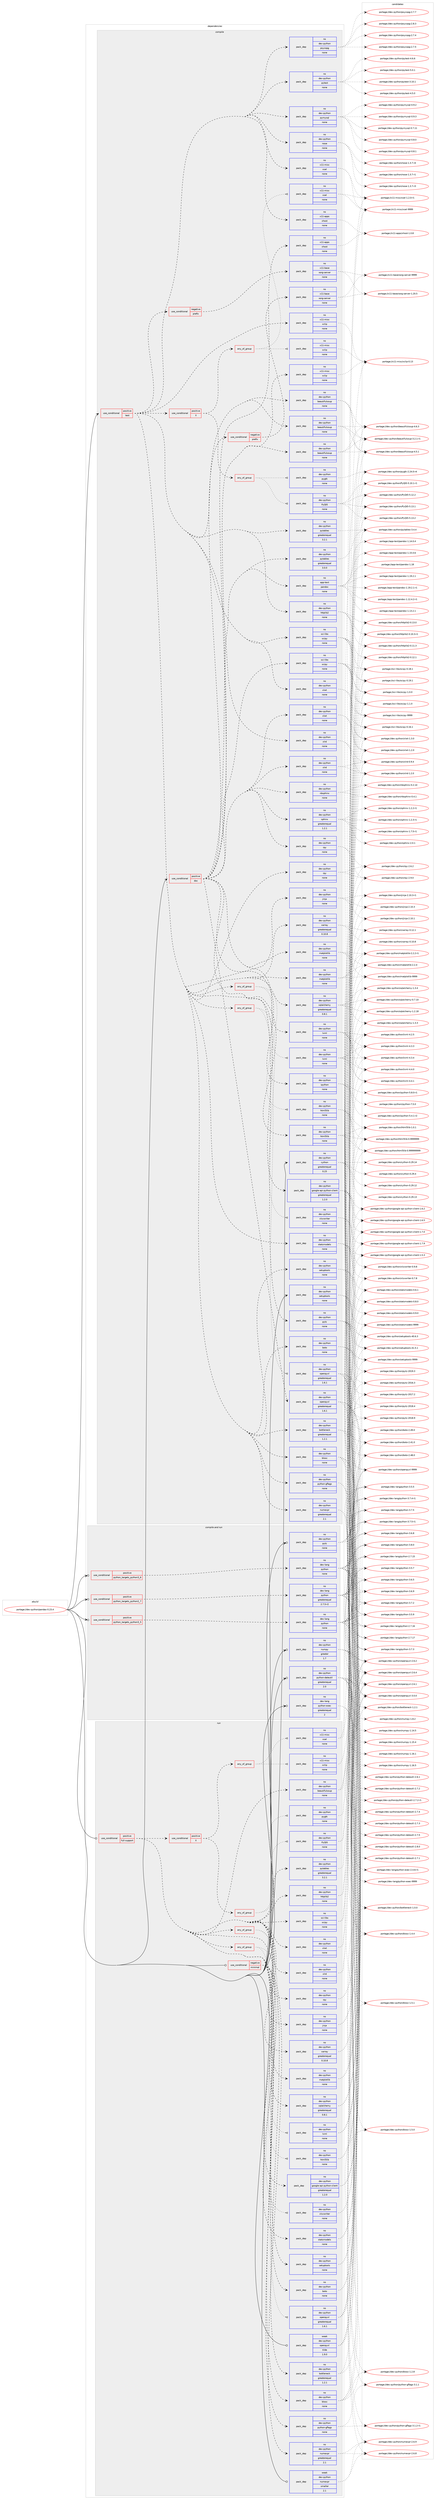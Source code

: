 digraph prolog {

# *************
# Graph options
# *************

newrank=true;
concentrate=true;
compound=true;
graph [rankdir=LR,fontname=Helvetica,fontsize=10,ranksep=1.5];#, ranksep=2.5, nodesep=0.2];
edge  [arrowhead=vee];
node  [fontname=Helvetica,fontsize=10];

# **********
# The ebuild
# **********

subgraph cluster_leftcol {
color=gray;
rank=same;
label=<<i>ebuild</i>>;
id [label="portage://dev-python/pandas-0.23.4", color=red, width=4, href="../dev-python/pandas-0.23.4.svg"];
}

# ****************
# The dependencies
# ****************

subgraph cluster_midcol {
color=gray;
label=<<i>dependencies</i>>;
subgraph cluster_compile {
fillcolor="#eeeeee";
style=filled;
label=<<i>compile</i>>;
subgraph cond33291 {
dependency155222 [label=<<TABLE BORDER="0" CELLBORDER="1" CELLSPACING="0" CELLPADDING="4"><TR><TD ROWSPAN="3" CELLPADDING="10">use_conditional</TD></TR><TR><TD>positive</TD></TR><TR><TD>doc</TD></TR></TABLE>>, shape=none, color=red];
subgraph cond33292 {
dependency155223 [label=<<TABLE BORDER="0" CELLBORDER="1" CELLSPACING="0" CELLPADDING="4"><TR><TD ROWSPAN="3" CELLPADDING="10">use_conditional</TD></TR><TR><TD>negative</TD></TR><TR><TD>prefix</TD></TR></TABLE>>, shape=none, color=red];
subgraph pack118592 {
dependency155224 [label=<<TABLE BORDER="0" CELLBORDER="1" CELLSPACING="0" CELLPADDING="4" WIDTH="220"><TR><TD ROWSPAN="6" CELLPADDING="30">pack_dep</TD></TR><TR><TD WIDTH="110">no</TD></TR><TR><TD>x11-base</TD></TR><TR><TD>xorg-server</TD></TR><TR><TD>none</TD></TR><TR><TD></TD></TR></TABLE>>, shape=none, color=blue];
}
dependency155223:e -> dependency155224:w [weight=20,style="dashed",arrowhead="vee"];
}
dependency155222:e -> dependency155223:w [weight=20,style="dashed",arrowhead="vee"];
subgraph pack118593 {
dependency155225 [label=<<TABLE BORDER="0" CELLBORDER="1" CELLSPACING="0" CELLPADDING="4" WIDTH="220"><TR><TD ROWSPAN="6" CELLPADDING="30">pack_dep</TD></TR><TR><TD WIDTH="110">no</TD></TR><TR><TD>x11-apps</TD></TR><TR><TD>xhost</TD></TR><TR><TD>none</TD></TR><TR><TD></TD></TR></TABLE>>, shape=none, color=blue];
}
dependency155222:e -> dependency155225:w [weight=20,style="dashed",arrowhead="vee"];
subgraph pack118594 {
dependency155226 [label=<<TABLE BORDER="0" CELLBORDER="1" CELLSPACING="0" CELLPADDING="4" WIDTH="220"><TR><TD ROWSPAN="6" CELLPADDING="30">pack_dep</TD></TR><TR><TD WIDTH="110">no</TD></TR><TR><TD>app-text</TD></TR><TR><TD>pandoc</TD></TR><TR><TD>none</TD></TR><TR><TD></TD></TR></TABLE>>, shape=none, color=blue];
}
dependency155222:e -> dependency155226:w [weight=20,style="dashed",arrowhead="vee"];
subgraph pack118595 {
dependency155227 [label=<<TABLE BORDER="0" CELLBORDER="1" CELLSPACING="0" CELLPADDING="4" WIDTH="220"><TR><TD ROWSPAN="6" CELLPADDING="30">pack_dep</TD></TR><TR><TD WIDTH="110">no</TD></TR><TR><TD>dev-python</TD></TR><TR><TD>beautifulsoup</TD></TR><TR><TD>none</TD></TR><TR><TD></TD></TR></TABLE>>, shape=none, color=blue];
}
dependency155222:e -> dependency155227:w [weight=20,style="dashed",arrowhead="vee"];
subgraph pack118596 {
dependency155228 [label=<<TABLE BORDER="0" CELLBORDER="1" CELLSPACING="0" CELLPADDING="4" WIDTH="220"><TR><TD ROWSPAN="6" CELLPADDING="30">pack_dep</TD></TR><TR><TD WIDTH="110">no</TD></TR><TR><TD>dev-python</TD></TR><TR><TD>html5lib</TD></TR><TR><TD>none</TD></TR><TR><TD></TD></TR></TABLE>>, shape=none, color=blue];
}
dependency155222:e -> dependency155228:w [weight=20,style="dashed",arrowhead="vee"];
subgraph pack118597 {
dependency155229 [label=<<TABLE BORDER="0" CELLBORDER="1" CELLSPACING="0" CELLPADDING="4" WIDTH="220"><TR><TD ROWSPAN="6" CELLPADDING="30">pack_dep</TD></TR><TR><TD WIDTH="110">no</TD></TR><TR><TD>dev-python</TD></TR><TR><TD>ipython</TD></TR><TR><TD>none</TD></TR><TR><TD></TD></TR></TABLE>>, shape=none, color=blue];
}
dependency155222:e -> dependency155229:w [weight=20,style="dashed",arrowhead="vee"];
subgraph pack118598 {
dependency155230 [label=<<TABLE BORDER="0" CELLBORDER="1" CELLSPACING="0" CELLPADDING="4" WIDTH="220"><TR><TD ROWSPAN="6" CELLPADDING="30">pack_dep</TD></TR><TR><TD WIDTH="110">no</TD></TR><TR><TD>dev-python</TD></TR><TR><TD>lxml</TD></TR><TR><TD>none</TD></TR><TR><TD></TD></TR></TABLE>>, shape=none, color=blue];
}
dependency155222:e -> dependency155230:w [weight=20,style="dashed",arrowhead="vee"];
subgraph pack118599 {
dependency155231 [label=<<TABLE BORDER="0" CELLBORDER="1" CELLSPACING="0" CELLPADDING="4" WIDTH="220"><TR><TD ROWSPAN="6" CELLPADDING="30">pack_dep</TD></TR><TR><TD WIDTH="110">no</TD></TR><TR><TD>dev-python</TD></TR><TR><TD>matplotlib</TD></TR><TR><TD>none</TD></TR><TR><TD></TD></TR></TABLE>>, shape=none, color=blue];
}
dependency155222:e -> dependency155231:w [weight=20,style="dashed",arrowhead="vee"];
subgraph pack118600 {
dependency155232 [label=<<TABLE BORDER="0" CELLBORDER="1" CELLSPACING="0" CELLPADDING="4" WIDTH="220"><TR><TD ROWSPAN="6" CELLPADDING="30">pack_dep</TD></TR><TR><TD WIDTH="110">no</TD></TR><TR><TD>dev-python</TD></TR><TR><TD>nbsphinx</TD></TR><TR><TD>none</TD></TR><TR><TD></TD></TR></TABLE>>, shape=none, color=blue];
}
dependency155222:e -> dependency155232:w [weight=20,style="dashed",arrowhead="vee"];
subgraph pack118601 {
dependency155233 [label=<<TABLE BORDER="0" CELLBORDER="1" CELLSPACING="0" CELLPADDING="4" WIDTH="220"><TR><TD ROWSPAN="6" CELLPADDING="30">pack_dep</TD></TR><TR><TD WIDTH="110">no</TD></TR><TR><TD>dev-python</TD></TR><TR><TD>openpyxl</TD></TR><TR><TD>greaterequal</TD></TR><TR><TD>1.6.1</TD></TR></TABLE>>, shape=none, color=blue];
}
dependency155222:e -> dependency155233:w [weight=20,style="dashed",arrowhead="vee"];
subgraph pack118602 {
dependency155234 [label=<<TABLE BORDER="0" CELLBORDER="1" CELLSPACING="0" CELLPADDING="4" WIDTH="220"><TR><TD ROWSPAN="6" CELLPADDING="30">pack_dep</TD></TR><TR><TD WIDTH="110">no</TD></TR><TR><TD>dev-python</TD></TR><TR><TD>pytables</TD></TR><TR><TD>greaterequal</TD></TR><TR><TD>3.0.0</TD></TR></TABLE>>, shape=none, color=blue];
}
dependency155222:e -> dependency155234:w [weight=20,style="dashed",arrowhead="vee"];
subgraph pack118603 {
dependency155235 [label=<<TABLE BORDER="0" CELLBORDER="1" CELLSPACING="0" CELLPADDING="4" WIDTH="220"><TR><TD ROWSPAN="6" CELLPADDING="30">pack_dep</TD></TR><TR><TD WIDTH="110">no</TD></TR><TR><TD>dev-python</TD></TR><TR><TD>pytz</TD></TR><TR><TD>none</TD></TR><TR><TD></TD></TR></TABLE>>, shape=none, color=blue];
}
dependency155222:e -> dependency155235:w [weight=20,style="dashed",arrowhead="vee"];
subgraph pack118604 {
dependency155236 [label=<<TABLE BORDER="0" CELLBORDER="1" CELLSPACING="0" CELLPADDING="4" WIDTH="220"><TR><TD ROWSPAN="6" CELLPADDING="30">pack_dep</TD></TR><TR><TD WIDTH="110">no</TD></TR><TR><TD>dev-python</TD></TR><TR><TD>rpy</TD></TR><TR><TD>none</TD></TR><TR><TD></TD></TR></TABLE>>, shape=none, color=blue];
}
dependency155222:e -> dependency155236:w [weight=20,style="dashed",arrowhead="vee"];
subgraph pack118605 {
dependency155237 [label=<<TABLE BORDER="0" CELLBORDER="1" CELLSPACING="0" CELLPADDING="4" WIDTH="220"><TR><TD ROWSPAN="6" CELLPADDING="30">pack_dep</TD></TR><TR><TD WIDTH="110">no</TD></TR><TR><TD>dev-python</TD></TR><TR><TD>sphinx</TD></TR><TR><TD>greaterequal</TD></TR><TR><TD>1.2.1</TD></TR></TABLE>>, shape=none, color=blue];
}
dependency155222:e -> dependency155237:w [weight=20,style="dashed",arrowhead="vee"];
subgraph pack118606 {
dependency155238 [label=<<TABLE BORDER="0" CELLBORDER="1" CELLSPACING="0" CELLPADDING="4" WIDTH="220"><TR><TD ROWSPAN="6" CELLPADDING="30">pack_dep</TD></TR><TR><TD WIDTH="110">no</TD></TR><TR><TD>dev-python</TD></TR><TR><TD>xlrd</TD></TR><TR><TD>none</TD></TR><TR><TD></TD></TR></TABLE>>, shape=none, color=blue];
}
dependency155222:e -> dependency155238:w [weight=20,style="dashed",arrowhead="vee"];
subgraph pack118607 {
dependency155239 [label=<<TABLE BORDER="0" CELLBORDER="1" CELLSPACING="0" CELLPADDING="4" WIDTH="220"><TR><TD ROWSPAN="6" CELLPADDING="30">pack_dep</TD></TR><TR><TD WIDTH="110">no</TD></TR><TR><TD>dev-python</TD></TR><TR><TD>xlwt</TD></TR><TR><TD>none</TD></TR><TR><TD></TD></TR></TABLE>>, shape=none, color=blue];
}
dependency155222:e -> dependency155239:w [weight=20,style="dashed",arrowhead="vee"];
subgraph pack118608 {
dependency155240 [label=<<TABLE BORDER="0" CELLBORDER="1" CELLSPACING="0" CELLPADDING="4" WIDTH="220"><TR><TD ROWSPAN="6" CELLPADDING="30">pack_dep</TD></TR><TR><TD WIDTH="110">no</TD></TR><TR><TD>sci-libs</TD></TR><TR><TD>scipy</TD></TR><TR><TD>none</TD></TR><TR><TD></TD></TR></TABLE>>, shape=none, color=blue];
}
dependency155222:e -> dependency155240:w [weight=20,style="dashed",arrowhead="vee"];
subgraph pack118609 {
dependency155241 [label=<<TABLE BORDER="0" CELLBORDER="1" CELLSPACING="0" CELLPADDING="4" WIDTH="220"><TR><TD ROWSPAN="6" CELLPADDING="30">pack_dep</TD></TR><TR><TD WIDTH="110">no</TD></TR><TR><TD>x11-misc</TD></TR><TR><TD>xclip</TD></TR><TR><TD>none</TD></TR><TR><TD></TD></TR></TABLE>>, shape=none, color=blue];
}
dependency155222:e -> dependency155241:w [weight=20,style="dashed",arrowhead="vee"];
}
id:e -> dependency155222:w [weight=20,style="solid",arrowhead="vee"];
subgraph cond33293 {
dependency155242 [label=<<TABLE BORDER="0" CELLBORDER="1" CELLSPACING="0" CELLPADDING="4"><TR><TD ROWSPAN="3" CELLPADDING="10">use_conditional</TD></TR><TR><TD>positive</TD></TR><TR><TD>test</TD></TR></TABLE>>, shape=none, color=red];
subgraph cond33294 {
dependency155243 [label=<<TABLE BORDER="0" CELLBORDER="1" CELLSPACING="0" CELLPADDING="4"><TR><TD ROWSPAN="3" CELLPADDING="10">use_conditional</TD></TR><TR><TD>negative</TD></TR><TR><TD>prefix</TD></TR></TABLE>>, shape=none, color=red];
subgraph pack118610 {
dependency155244 [label=<<TABLE BORDER="0" CELLBORDER="1" CELLSPACING="0" CELLPADDING="4" WIDTH="220"><TR><TD ROWSPAN="6" CELLPADDING="30">pack_dep</TD></TR><TR><TD WIDTH="110">no</TD></TR><TR><TD>x11-base</TD></TR><TR><TD>xorg-server</TD></TR><TR><TD>none</TD></TR><TR><TD></TD></TR></TABLE>>, shape=none, color=blue];
}
dependency155243:e -> dependency155244:w [weight=20,style="dashed",arrowhead="vee"];
}
dependency155242:e -> dependency155243:w [weight=20,style="dashed",arrowhead="vee"];
subgraph pack118611 {
dependency155245 [label=<<TABLE BORDER="0" CELLBORDER="1" CELLSPACING="0" CELLPADDING="4" WIDTH="220"><TR><TD ROWSPAN="6" CELLPADDING="30">pack_dep</TD></TR><TR><TD WIDTH="110">no</TD></TR><TR><TD>x11-apps</TD></TR><TR><TD>xhost</TD></TR><TR><TD>none</TD></TR><TR><TD></TD></TR></TABLE>>, shape=none, color=blue];
}
dependency155242:e -> dependency155245:w [weight=20,style="dashed",arrowhead="vee"];
subgraph pack118612 {
dependency155246 [label=<<TABLE BORDER="0" CELLBORDER="1" CELLSPACING="0" CELLPADDING="4" WIDTH="220"><TR><TD ROWSPAN="6" CELLPADDING="30">pack_dep</TD></TR><TR><TD WIDTH="110">no</TD></TR><TR><TD>dev-python</TD></TR><TR><TD>bottleneck</TD></TR><TR><TD>greaterequal</TD></TR><TR><TD>1.2.1</TD></TR></TABLE>>, shape=none, color=blue];
}
dependency155242:e -> dependency155246:w [weight=20,style="dashed",arrowhead="vee"];
subgraph pack118613 {
dependency155247 [label=<<TABLE BORDER="0" CELLBORDER="1" CELLSPACING="0" CELLPADDING="4" WIDTH="220"><TR><TD ROWSPAN="6" CELLPADDING="30">pack_dep</TD></TR><TR><TD WIDTH="110">no</TD></TR><TR><TD>dev-python</TD></TR><TR><TD>numexpr</TD></TR><TR><TD>greaterequal</TD></TR><TR><TD>2.1</TD></TR></TABLE>>, shape=none, color=blue];
}
dependency155242:e -> dependency155247:w [weight=20,style="dashed",arrowhead="vee"];
subgraph pack118614 {
dependency155248 [label=<<TABLE BORDER="0" CELLBORDER="1" CELLSPACING="0" CELLPADDING="4" WIDTH="220"><TR><TD ROWSPAN="6" CELLPADDING="30">pack_dep</TD></TR><TR><TD WIDTH="110">no</TD></TR><TR><TD>dev-python</TD></TR><TR><TD>beautifulsoup</TD></TR><TR><TD>none</TD></TR><TR><TD></TD></TR></TABLE>>, shape=none, color=blue];
}
dependency155242:e -> dependency155248:w [weight=20,style="dashed",arrowhead="vee"];
subgraph pack118615 {
dependency155249 [label=<<TABLE BORDER="0" CELLBORDER="1" CELLSPACING="0" CELLPADDING="4" WIDTH="220"><TR><TD ROWSPAN="6" CELLPADDING="30">pack_dep</TD></TR><TR><TD WIDTH="110">no</TD></TR><TR><TD>dev-python</TD></TR><TR><TD>blosc</TD></TR><TR><TD>none</TD></TR><TR><TD></TD></TR></TABLE>>, shape=none, color=blue];
}
dependency155242:e -> dependency155249:w [weight=20,style="dashed",arrowhead="vee"];
subgraph pack118616 {
dependency155250 [label=<<TABLE BORDER="0" CELLBORDER="1" CELLSPACING="0" CELLPADDING="4" WIDTH="220"><TR><TD ROWSPAN="6" CELLPADDING="30">pack_dep</TD></TR><TR><TD WIDTH="110">no</TD></TR><TR><TD>dev-python</TD></TR><TR><TD>boto</TD></TR><TR><TD>none</TD></TR><TR><TD></TD></TR></TABLE>>, shape=none, color=blue];
}
dependency155242:e -> dependency155250:w [weight=20,style="dashed",arrowhead="vee"];
subgraph pack118617 {
dependency155251 [label=<<TABLE BORDER="0" CELLBORDER="1" CELLSPACING="0" CELLPADDING="4" WIDTH="220"><TR><TD ROWSPAN="6" CELLPADDING="30">pack_dep</TD></TR><TR><TD WIDTH="110">no</TD></TR><TR><TD>dev-python</TD></TR><TR><TD>google-api-python-client</TD></TR><TR><TD>greaterequal</TD></TR><TR><TD>1.2.0</TD></TR></TABLE>>, shape=none, color=blue];
}
dependency155242:e -> dependency155251:w [weight=20,style="dashed",arrowhead="vee"];
subgraph any3271 {
dependency155252 [label=<<TABLE BORDER="0" CELLBORDER="1" CELLSPACING="0" CELLPADDING="4"><TR><TD CELLPADDING="10">any_of_group</TD></TR></TABLE>>, shape=none, color=red];subgraph pack118618 {
dependency155253 [label=<<TABLE BORDER="0" CELLBORDER="1" CELLSPACING="0" CELLPADDING="4" WIDTH="220"><TR><TD ROWSPAN="6" CELLPADDING="30">pack_dep</TD></TR><TR><TD WIDTH="110">no</TD></TR><TR><TD>dev-python</TD></TR><TR><TD>html5lib</TD></TR><TR><TD>none</TD></TR><TR><TD></TD></TR></TABLE>>, shape=none, color=blue];
}
dependency155252:e -> dependency155253:w [weight=20,style="dotted",arrowhead="oinv"];
subgraph pack118619 {
dependency155254 [label=<<TABLE BORDER="0" CELLBORDER="1" CELLSPACING="0" CELLPADDING="4" WIDTH="220"><TR><TD ROWSPAN="6" CELLPADDING="30">pack_dep</TD></TR><TR><TD WIDTH="110">no</TD></TR><TR><TD>dev-python</TD></TR><TR><TD>lxml</TD></TR><TR><TD>none</TD></TR><TR><TD></TD></TR></TABLE>>, shape=none, color=blue];
}
dependency155252:e -> dependency155254:w [weight=20,style="dotted",arrowhead="oinv"];
}
dependency155242:e -> dependency155252:w [weight=20,style="dashed",arrowhead="vee"];
subgraph pack118620 {
dependency155255 [label=<<TABLE BORDER="0" CELLBORDER="1" CELLSPACING="0" CELLPADDING="4" WIDTH="220"><TR><TD ROWSPAN="6" CELLPADDING="30">pack_dep</TD></TR><TR><TD WIDTH="110">no</TD></TR><TR><TD>dev-python</TD></TR><TR><TD>httplib2</TD></TR><TR><TD>none</TD></TR><TR><TD></TD></TR></TABLE>>, shape=none, color=blue];
}
dependency155242:e -> dependency155255:w [weight=20,style="dashed",arrowhead="vee"];
subgraph pack118621 {
dependency155256 [label=<<TABLE BORDER="0" CELLBORDER="1" CELLSPACING="0" CELLPADDING="4" WIDTH="220"><TR><TD ROWSPAN="6" CELLPADDING="30">pack_dep</TD></TR><TR><TD WIDTH="110">no</TD></TR><TR><TD>dev-python</TD></TR><TR><TD>jinja</TD></TR><TR><TD>none</TD></TR><TR><TD></TD></TR></TABLE>>, shape=none, color=blue];
}
dependency155242:e -> dependency155256:w [weight=20,style="dashed",arrowhead="vee"];
subgraph pack118622 {
dependency155257 [label=<<TABLE BORDER="0" CELLBORDER="1" CELLSPACING="0" CELLPADDING="4" WIDTH="220"><TR><TD ROWSPAN="6" CELLPADDING="30">pack_dep</TD></TR><TR><TD WIDTH="110">no</TD></TR><TR><TD>dev-python</TD></TR><TR><TD>matplotlib</TD></TR><TR><TD>none</TD></TR><TR><TD></TD></TR></TABLE>>, shape=none, color=blue];
}
dependency155242:e -> dependency155257:w [weight=20,style="dashed",arrowhead="vee"];
subgraph any3272 {
dependency155258 [label=<<TABLE BORDER="0" CELLBORDER="1" CELLSPACING="0" CELLPADDING="4"><TR><TD CELLPADDING="10">any_of_group</TD></TR></TABLE>>, shape=none, color=red];subgraph pack118623 {
dependency155259 [label=<<TABLE BORDER="0" CELLBORDER="1" CELLSPACING="0" CELLPADDING="4" WIDTH="220"><TR><TD ROWSPAN="6" CELLPADDING="30">pack_dep</TD></TR><TR><TD WIDTH="110">no</TD></TR><TR><TD>dev-python</TD></TR><TR><TD>openpyxl</TD></TR><TR><TD>greaterequal</TD></TR><TR><TD>1.6.1</TD></TR></TABLE>>, shape=none, color=blue];
}
dependency155258:e -> dependency155259:w [weight=20,style="dotted",arrowhead="oinv"];
subgraph pack118624 {
dependency155260 [label=<<TABLE BORDER="0" CELLBORDER="1" CELLSPACING="0" CELLPADDING="4" WIDTH="220"><TR><TD ROWSPAN="6" CELLPADDING="30">pack_dep</TD></TR><TR><TD WIDTH="110">no</TD></TR><TR><TD>dev-python</TD></TR><TR><TD>xlsxwriter</TD></TR><TR><TD>none</TD></TR><TR><TD></TD></TR></TABLE>>, shape=none, color=blue];
}
dependency155258:e -> dependency155260:w [weight=20,style="dotted",arrowhead="oinv"];
}
dependency155242:e -> dependency155258:w [weight=20,style="dashed",arrowhead="vee"];
subgraph pack118625 {
dependency155261 [label=<<TABLE BORDER="0" CELLBORDER="1" CELLSPACING="0" CELLPADDING="4" WIDTH="220"><TR><TD ROWSPAN="6" CELLPADDING="30">pack_dep</TD></TR><TR><TD WIDTH="110">no</TD></TR><TR><TD>dev-python</TD></TR><TR><TD>pytables</TD></TR><TR><TD>greaterequal</TD></TR><TR><TD>3.2.1</TD></TR></TABLE>>, shape=none, color=blue];
}
dependency155242:e -> dependency155261:w [weight=20,style="dashed",arrowhead="vee"];
subgraph pack118626 {
dependency155262 [label=<<TABLE BORDER="0" CELLBORDER="1" CELLSPACING="0" CELLPADDING="4" WIDTH="220"><TR><TD ROWSPAN="6" CELLPADDING="30">pack_dep</TD></TR><TR><TD WIDTH="110">no</TD></TR><TR><TD>dev-python</TD></TR><TR><TD>python-gflags</TD></TR><TR><TD>none</TD></TR><TR><TD></TD></TR></TABLE>>, shape=none, color=blue];
}
dependency155242:e -> dependency155262:w [weight=20,style="dashed",arrowhead="vee"];
subgraph pack118627 {
dependency155263 [label=<<TABLE BORDER="0" CELLBORDER="1" CELLSPACING="0" CELLPADDING="4" WIDTH="220"><TR><TD ROWSPAN="6" CELLPADDING="30">pack_dep</TD></TR><TR><TD WIDTH="110">no</TD></TR><TR><TD>dev-python</TD></TR><TR><TD>rpy</TD></TR><TR><TD>none</TD></TR><TR><TD></TD></TR></TABLE>>, shape=none, color=blue];
}
dependency155242:e -> dependency155263:w [weight=20,style="dashed",arrowhead="vee"];
subgraph pack118628 {
dependency155264 [label=<<TABLE BORDER="0" CELLBORDER="1" CELLSPACING="0" CELLPADDING="4" WIDTH="220"><TR><TD ROWSPAN="6" CELLPADDING="30">pack_dep</TD></TR><TR><TD WIDTH="110">no</TD></TR><TR><TD>dev-python</TD></TR><TR><TD>setuptools</TD></TR><TR><TD>none</TD></TR><TR><TD></TD></TR></TABLE>>, shape=none, color=blue];
}
dependency155242:e -> dependency155264:w [weight=20,style="dashed",arrowhead="vee"];
subgraph pack118629 {
dependency155265 [label=<<TABLE BORDER="0" CELLBORDER="1" CELLSPACING="0" CELLPADDING="4" WIDTH="220"><TR><TD ROWSPAN="6" CELLPADDING="30">pack_dep</TD></TR><TR><TD WIDTH="110">no</TD></TR><TR><TD>dev-python</TD></TR><TR><TD>statsmodels</TD></TR><TR><TD>none</TD></TR><TR><TD></TD></TR></TABLE>>, shape=none, color=blue];
}
dependency155242:e -> dependency155265:w [weight=20,style="dashed",arrowhead="vee"];
subgraph pack118630 {
dependency155266 [label=<<TABLE BORDER="0" CELLBORDER="1" CELLSPACING="0" CELLPADDING="4" WIDTH="220"><TR><TD ROWSPAN="6" CELLPADDING="30">pack_dep</TD></TR><TR><TD WIDTH="110">no</TD></TR><TR><TD>dev-python</TD></TR><TR><TD>sqlalchemy</TD></TR><TR><TD>greaterequal</TD></TR><TR><TD>0.8.1</TD></TR></TABLE>>, shape=none, color=blue];
}
dependency155242:e -> dependency155266:w [weight=20,style="dashed",arrowhead="vee"];
subgraph pack118631 {
dependency155267 [label=<<TABLE BORDER="0" CELLBORDER="1" CELLSPACING="0" CELLPADDING="4" WIDTH="220"><TR><TD ROWSPAN="6" CELLPADDING="30">pack_dep</TD></TR><TR><TD WIDTH="110">no</TD></TR><TR><TD>dev-python</TD></TR><TR><TD>xarray</TD></TR><TR><TD>greaterequal</TD></TR><TR><TD>0.10.8</TD></TR></TABLE>>, shape=none, color=blue];
}
dependency155242:e -> dependency155267:w [weight=20,style="dashed",arrowhead="vee"];
subgraph pack118632 {
dependency155268 [label=<<TABLE BORDER="0" CELLBORDER="1" CELLSPACING="0" CELLPADDING="4" WIDTH="220"><TR><TD ROWSPAN="6" CELLPADDING="30">pack_dep</TD></TR><TR><TD WIDTH="110">no</TD></TR><TR><TD>dev-python</TD></TR><TR><TD>xlrd</TD></TR><TR><TD>none</TD></TR><TR><TD></TD></TR></TABLE>>, shape=none, color=blue];
}
dependency155242:e -> dependency155268:w [weight=20,style="dashed",arrowhead="vee"];
subgraph pack118633 {
dependency155269 [label=<<TABLE BORDER="0" CELLBORDER="1" CELLSPACING="0" CELLPADDING="4" WIDTH="220"><TR><TD ROWSPAN="6" CELLPADDING="30">pack_dep</TD></TR><TR><TD WIDTH="110">no</TD></TR><TR><TD>dev-python</TD></TR><TR><TD>xlwt</TD></TR><TR><TD>none</TD></TR><TR><TD></TD></TR></TABLE>>, shape=none, color=blue];
}
dependency155242:e -> dependency155269:w [weight=20,style="dashed",arrowhead="vee"];
subgraph pack118634 {
dependency155270 [label=<<TABLE BORDER="0" CELLBORDER="1" CELLSPACING="0" CELLPADDING="4" WIDTH="220"><TR><TD ROWSPAN="6" CELLPADDING="30">pack_dep</TD></TR><TR><TD WIDTH="110">no</TD></TR><TR><TD>sci-libs</TD></TR><TR><TD>scipy</TD></TR><TR><TD>none</TD></TR><TR><TD></TD></TR></TABLE>>, shape=none, color=blue];
}
dependency155242:e -> dependency155270:w [weight=20,style="dashed",arrowhead="vee"];
subgraph cond33295 {
dependency155271 [label=<<TABLE BORDER="0" CELLBORDER="1" CELLSPACING="0" CELLPADDING="4"><TR><TD ROWSPAN="3" CELLPADDING="10">use_conditional</TD></TR><TR><TD>positive</TD></TR><TR><TD>X</TD></TR></TABLE>>, shape=none, color=red];
subgraph any3273 {
dependency155272 [label=<<TABLE BORDER="0" CELLBORDER="1" CELLSPACING="0" CELLPADDING="4"><TR><TD CELLPADDING="10">any_of_group</TD></TR></TABLE>>, shape=none, color=red];subgraph pack118635 {
dependency155273 [label=<<TABLE BORDER="0" CELLBORDER="1" CELLSPACING="0" CELLPADDING="4" WIDTH="220"><TR><TD ROWSPAN="6" CELLPADDING="30">pack_dep</TD></TR><TR><TD WIDTH="110">no</TD></TR><TR><TD>dev-python</TD></TR><TR><TD>PyQt5</TD></TR><TR><TD>none</TD></TR><TR><TD></TD></TR></TABLE>>, shape=none, color=blue];
}
dependency155272:e -> dependency155273:w [weight=20,style="dotted",arrowhead="oinv"];
subgraph pack118636 {
dependency155274 [label=<<TABLE BORDER="0" CELLBORDER="1" CELLSPACING="0" CELLPADDING="4" WIDTH="220"><TR><TD ROWSPAN="6" CELLPADDING="30">pack_dep</TD></TR><TR><TD WIDTH="110">no</TD></TR><TR><TD>dev-python</TD></TR><TR><TD>pygtk</TD></TR><TR><TD>none</TD></TR><TR><TD></TD></TR></TABLE>>, shape=none, color=blue];
}
dependency155272:e -> dependency155274:w [weight=20,style="dotted",arrowhead="oinv"];
}
dependency155271:e -> dependency155272:w [weight=20,style="dashed",arrowhead="vee"];
subgraph any3274 {
dependency155275 [label=<<TABLE BORDER="0" CELLBORDER="1" CELLSPACING="0" CELLPADDING="4"><TR><TD CELLPADDING="10">any_of_group</TD></TR></TABLE>>, shape=none, color=red];subgraph pack118637 {
dependency155276 [label=<<TABLE BORDER="0" CELLBORDER="1" CELLSPACING="0" CELLPADDING="4" WIDTH="220"><TR><TD ROWSPAN="6" CELLPADDING="30">pack_dep</TD></TR><TR><TD WIDTH="110">no</TD></TR><TR><TD>x11-misc</TD></TR><TR><TD>xclip</TD></TR><TR><TD>none</TD></TR><TR><TD></TD></TR></TABLE>>, shape=none, color=blue];
}
dependency155275:e -> dependency155276:w [weight=20,style="dotted",arrowhead="oinv"];
subgraph pack118638 {
dependency155277 [label=<<TABLE BORDER="0" CELLBORDER="1" CELLSPACING="0" CELLPADDING="4" WIDTH="220"><TR><TD ROWSPAN="6" CELLPADDING="30">pack_dep</TD></TR><TR><TD WIDTH="110">no</TD></TR><TR><TD>x11-misc</TD></TR><TR><TD>xsel</TD></TR><TR><TD>none</TD></TR><TR><TD></TD></TR></TABLE>>, shape=none, color=blue];
}
dependency155275:e -> dependency155277:w [weight=20,style="dotted",arrowhead="oinv"];
}
dependency155271:e -> dependency155275:w [weight=20,style="dashed",arrowhead="vee"];
}
dependency155242:e -> dependency155271:w [weight=20,style="dashed",arrowhead="vee"];
subgraph pack118639 {
dependency155278 [label=<<TABLE BORDER="0" CELLBORDER="1" CELLSPACING="0" CELLPADDING="4" WIDTH="220"><TR><TD ROWSPAN="6" CELLPADDING="30">pack_dep</TD></TR><TR><TD WIDTH="110">no</TD></TR><TR><TD>dev-python</TD></TR><TR><TD>beautifulsoup</TD></TR><TR><TD>none</TD></TR><TR><TD></TD></TR></TABLE>>, shape=none, color=blue];
}
dependency155242:e -> dependency155278:w [weight=20,style="dashed",arrowhead="vee"];
subgraph pack118640 {
dependency155279 [label=<<TABLE BORDER="0" CELLBORDER="1" CELLSPACING="0" CELLPADDING="4" WIDTH="220"><TR><TD ROWSPAN="6" CELLPADDING="30">pack_dep</TD></TR><TR><TD WIDTH="110">no</TD></TR><TR><TD>dev-python</TD></TR><TR><TD>nose</TD></TR><TR><TD>none</TD></TR><TR><TD></TD></TR></TABLE>>, shape=none, color=blue];
}
dependency155242:e -> dependency155279:w [weight=20,style="dashed",arrowhead="vee"];
subgraph pack118641 {
dependency155280 [label=<<TABLE BORDER="0" CELLBORDER="1" CELLSPACING="0" CELLPADDING="4" WIDTH="220"><TR><TD ROWSPAN="6" CELLPADDING="30">pack_dep</TD></TR><TR><TD WIDTH="110">no</TD></TR><TR><TD>dev-python</TD></TR><TR><TD>pymysql</TD></TR><TR><TD>none</TD></TR><TR><TD></TD></TR></TABLE>>, shape=none, color=blue];
}
dependency155242:e -> dependency155280:w [weight=20,style="dashed",arrowhead="vee"];
subgraph pack118642 {
dependency155281 [label=<<TABLE BORDER="0" CELLBORDER="1" CELLSPACING="0" CELLPADDING="4" WIDTH="220"><TR><TD ROWSPAN="6" CELLPADDING="30">pack_dep</TD></TR><TR><TD WIDTH="110">no</TD></TR><TR><TD>dev-python</TD></TR><TR><TD>pytest</TD></TR><TR><TD>none</TD></TR><TR><TD></TD></TR></TABLE>>, shape=none, color=blue];
}
dependency155242:e -> dependency155281:w [weight=20,style="dashed",arrowhead="vee"];
subgraph pack118643 {
dependency155282 [label=<<TABLE BORDER="0" CELLBORDER="1" CELLSPACING="0" CELLPADDING="4" WIDTH="220"><TR><TD ROWSPAN="6" CELLPADDING="30">pack_dep</TD></TR><TR><TD WIDTH="110">no</TD></TR><TR><TD>dev-python</TD></TR><TR><TD>psycopg</TD></TR><TR><TD>none</TD></TR><TR><TD></TD></TR></TABLE>>, shape=none, color=blue];
}
dependency155242:e -> dependency155282:w [weight=20,style="dashed",arrowhead="vee"];
subgraph pack118644 {
dependency155283 [label=<<TABLE BORDER="0" CELLBORDER="1" CELLSPACING="0" CELLPADDING="4" WIDTH="220"><TR><TD ROWSPAN="6" CELLPADDING="30">pack_dep</TD></TR><TR><TD WIDTH="110">no</TD></TR><TR><TD>x11-misc</TD></TR><TR><TD>xclip</TD></TR><TR><TD>none</TD></TR><TR><TD></TD></TR></TABLE>>, shape=none, color=blue];
}
dependency155242:e -> dependency155283:w [weight=20,style="dashed",arrowhead="vee"];
subgraph pack118645 {
dependency155284 [label=<<TABLE BORDER="0" CELLBORDER="1" CELLSPACING="0" CELLPADDING="4" WIDTH="220"><TR><TD ROWSPAN="6" CELLPADDING="30">pack_dep</TD></TR><TR><TD WIDTH="110">no</TD></TR><TR><TD>x11-misc</TD></TR><TR><TD>xsel</TD></TR><TR><TD>none</TD></TR><TR><TD></TD></TR></TABLE>>, shape=none, color=blue];
}
dependency155242:e -> dependency155284:w [weight=20,style="dashed",arrowhead="vee"];
}
id:e -> dependency155242:w [weight=20,style="solid",arrowhead="vee"];
subgraph pack118646 {
dependency155285 [label=<<TABLE BORDER="0" CELLBORDER="1" CELLSPACING="0" CELLPADDING="4" WIDTH="220"><TR><TD ROWSPAN="6" CELLPADDING="30">pack_dep</TD></TR><TR><TD WIDTH="110">no</TD></TR><TR><TD>dev-python</TD></TR><TR><TD>cython</TD></TR><TR><TD>greaterequal</TD></TR><TR><TD>0.23</TD></TR></TABLE>>, shape=none, color=blue];
}
id:e -> dependency155285:w [weight=20,style="solid",arrowhead="vee"];
subgraph pack118647 {
dependency155286 [label=<<TABLE BORDER="0" CELLBORDER="1" CELLSPACING="0" CELLPADDING="4" WIDTH="220"><TR><TD ROWSPAN="6" CELLPADDING="30">pack_dep</TD></TR><TR><TD WIDTH="110">no</TD></TR><TR><TD>dev-python</TD></TR><TR><TD>setuptools</TD></TR><TR><TD>none</TD></TR><TR><TD></TD></TR></TABLE>>, shape=none, color=blue];
}
id:e -> dependency155286:w [weight=20,style="solid",arrowhead="vee"];
}
subgraph cluster_compileandrun {
fillcolor="#eeeeee";
style=filled;
label=<<i>compile and run</i>>;
subgraph cond33296 {
dependency155287 [label=<<TABLE BORDER="0" CELLBORDER="1" CELLSPACING="0" CELLPADDING="4"><TR><TD ROWSPAN="3" CELLPADDING="10">use_conditional</TD></TR><TR><TD>positive</TD></TR><TR><TD>python_targets_python2_7</TD></TR></TABLE>>, shape=none, color=red];
subgraph pack118648 {
dependency155288 [label=<<TABLE BORDER="0" CELLBORDER="1" CELLSPACING="0" CELLPADDING="4" WIDTH="220"><TR><TD ROWSPAN="6" CELLPADDING="30">pack_dep</TD></TR><TR><TD WIDTH="110">no</TD></TR><TR><TD>dev-lang</TD></TR><TR><TD>python</TD></TR><TR><TD>greaterequal</TD></TR><TR><TD>2.7.5-r2</TD></TR></TABLE>>, shape=none, color=blue];
}
dependency155287:e -> dependency155288:w [weight=20,style="dashed",arrowhead="vee"];
}
id:e -> dependency155287:w [weight=20,style="solid",arrowhead="odotvee"];
subgraph cond33297 {
dependency155289 [label=<<TABLE BORDER="0" CELLBORDER="1" CELLSPACING="0" CELLPADDING="4"><TR><TD ROWSPAN="3" CELLPADDING="10">use_conditional</TD></TR><TR><TD>positive</TD></TR><TR><TD>python_targets_python3_5</TD></TR></TABLE>>, shape=none, color=red];
subgraph pack118649 {
dependency155290 [label=<<TABLE BORDER="0" CELLBORDER="1" CELLSPACING="0" CELLPADDING="4" WIDTH="220"><TR><TD ROWSPAN="6" CELLPADDING="30">pack_dep</TD></TR><TR><TD WIDTH="110">no</TD></TR><TR><TD>dev-lang</TD></TR><TR><TD>python</TD></TR><TR><TD>none</TD></TR><TR><TD></TD></TR></TABLE>>, shape=none, color=blue];
}
dependency155289:e -> dependency155290:w [weight=20,style="dashed",arrowhead="vee"];
}
id:e -> dependency155289:w [weight=20,style="solid",arrowhead="odotvee"];
subgraph cond33298 {
dependency155291 [label=<<TABLE BORDER="0" CELLBORDER="1" CELLSPACING="0" CELLPADDING="4"><TR><TD ROWSPAN="3" CELLPADDING="10">use_conditional</TD></TR><TR><TD>positive</TD></TR><TR><TD>python_targets_python3_6</TD></TR></TABLE>>, shape=none, color=red];
subgraph pack118650 {
dependency155292 [label=<<TABLE BORDER="0" CELLBORDER="1" CELLSPACING="0" CELLPADDING="4" WIDTH="220"><TR><TD ROWSPAN="6" CELLPADDING="30">pack_dep</TD></TR><TR><TD WIDTH="110">no</TD></TR><TR><TD>dev-lang</TD></TR><TR><TD>python</TD></TR><TR><TD>none</TD></TR><TR><TD></TD></TR></TABLE>>, shape=none, color=blue];
}
dependency155291:e -> dependency155292:w [weight=20,style="dashed",arrowhead="vee"];
}
id:e -> dependency155291:w [weight=20,style="solid",arrowhead="odotvee"];
subgraph pack118651 {
dependency155293 [label=<<TABLE BORDER="0" CELLBORDER="1" CELLSPACING="0" CELLPADDING="4" WIDTH="220"><TR><TD ROWSPAN="6" CELLPADDING="30">pack_dep</TD></TR><TR><TD WIDTH="110">no</TD></TR><TR><TD>dev-lang</TD></TR><TR><TD>python-exec</TD></TR><TR><TD>greaterequal</TD></TR><TR><TD>2</TD></TR></TABLE>>, shape=none, color=blue];
}
id:e -> dependency155293:w [weight=20,style="solid",arrowhead="odotvee"];
subgraph pack118652 {
dependency155294 [label=<<TABLE BORDER="0" CELLBORDER="1" CELLSPACING="0" CELLPADDING="4" WIDTH="220"><TR><TD ROWSPAN="6" CELLPADDING="30">pack_dep</TD></TR><TR><TD WIDTH="110">no</TD></TR><TR><TD>dev-python</TD></TR><TR><TD>numpy</TD></TR><TR><TD>greater</TD></TR><TR><TD>1.7</TD></TR></TABLE>>, shape=none, color=blue];
}
id:e -> dependency155294:w [weight=20,style="solid",arrowhead="odotvee"];
subgraph pack118653 {
dependency155295 [label=<<TABLE BORDER="0" CELLBORDER="1" CELLSPACING="0" CELLPADDING="4" WIDTH="220"><TR><TD ROWSPAN="6" CELLPADDING="30">pack_dep</TD></TR><TR><TD WIDTH="110">no</TD></TR><TR><TD>dev-python</TD></TR><TR><TD>python-dateutil</TD></TR><TR><TD>greaterequal</TD></TR><TR><TD>2.0</TD></TR></TABLE>>, shape=none, color=blue];
}
id:e -> dependency155295:w [weight=20,style="solid",arrowhead="odotvee"];
subgraph pack118654 {
dependency155296 [label=<<TABLE BORDER="0" CELLBORDER="1" CELLSPACING="0" CELLPADDING="4" WIDTH="220"><TR><TD ROWSPAN="6" CELLPADDING="30">pack_dep</TD></TR><TR><TD WIDTH="110">no</TD></TR><TR><TD>dev-python</TD></TR><TR><TD>pytz</TD></TR><TR><TD>none</TD></TR><TR><TD></TD></TR></TABLE>>, shape=none, color=blue];
}
id:e -> dependency155296:w [weight=20,style="solid",arrowhead="odotvee"];
}
subgraph cluster_run {
fillcolor="#eeeeee";
style=filled;
label=<<i>run</i>>;
subgraph cond33299 {
dependency155297 [label=<<TABLE BORDER="0" CELLBORDER="1" CELLSPACING="0" CELLPADDING="4"><TR><TD ROWSPAN="3" CELLPADDING="10">use_conditional</TD></TR><TR><TD>negative</TD></TR><TR><TD>minimal</TD></TR></TABLE>>, shape=none, color=red];
subgraph pack118655 {
dependency155298 [label=<<TABLE BORDER="0" CELLBORDER="1" CELLSPACING="0" CELLPADDING="4" WIDTH="220"><TR><TD ROWSPAN="6" CELLPADDING="30">pack_dep</TD></TR><TR><TD WIDTH="110">no</TD></TR><TR><TD>dev-python</TD></TR><TR><TD>bottleneck</TD></TR><TR><TD>greaterequal</TD></TR><TR><TD>1.2.1</TD></TR></TABLE>>, shape=none, color=blue];
}
dependency155297:e -> dependency155298:w [weight=20,style="dashed",arrowhead="vee"];
subgraph pack118656 {
dependency155299 [label=<<TABLE BORDER="0" CELLBORDER="1" CELLSPACING="0" CELLPADDING="4" WIDTH="220"><TR><TD ROWSPAN="6" CELLPADDING="30">pack_dep</TD></TR><TR><TD WIDTH="110">no</TD></TR><TR><TD>dev-python</TD></TR><TR><TD>numexpr</TD></TR><TR><TD>greaterequal</TD></TR><TR><TD>2.1</TD></TR></TABLE>>, shape=none, color=blue];
}
dependency155297:e -> dependency155299:w [weight=20,style="dashed",arrowhead="vee"];
}
id:e -> dependency155297:w [weight=20,style="solid",arrowhead="odot"];
subgraph cond33300 {
dependency155300 [label=<<TABLE BORDER="0" CELLBORDER="1" CELLSPACING="0" CELLPADDING="4"><TR><TD ROWSPAN="3" CELLPADDING="10">use_conditional</TD></TR><TR><TD>positive</TD></TR><TR><TD>full-support</TD></TR></TABLE>>, shape=none, color=red];
subgraph pack118657 {
dependency155301 [label=<<TABLE BORDER="0" CELLBORDER="1" CELLSPACING="0" CELLPADDING="4" WIDTH="220"><TR><TD ROWSPAN="6" CELLPADDING="30">pack_dep</TD></TR><TR><TD WIDTH="110">no</TD></TR><TR><TD>dev-python</TD></TR><TR><TD>beautifulsoup</TD></TR><TR><TD>none</TD></TR><TR><TD></TD></TR></TABLE>>, shape=none, color=blue];
}
dependency155300:e -> dependency155301:w [weight=20,style="dashed",arrowhead="vee"];
subgraph pack118658 {
dependency155302 [label=<<TABLE BORDER="0" CELLBORDER="1" CELLSPACING="0" CELLPADDING="4" WIDTH="220"><TR><TD ROWSPAN="6" CELLPADDING="30">pack_dep</TD></TR><TR><TD WIDTH="110">no</TD></TR><TR><TD>dev-python</TD></TR><TR><TD>blosc</TD></TR><TR><TD>none</TD></TR><TR><TD></TD></TR></TABLE>>, shape=none, color=blue];
}
dependency155300:e -> dependency155302:w [weight=20,style="dashed",arrowhead="vee"];
subgraph pack118659 {
dependency155303 [label=<<TABLE BORDER="0" CELLBORDER="1" CELLSPACING="0" CELLPADDING="4" WIDTH="220"><TR><TD ROWSPAN="6" CELLPADDING="30">pack_dep</TD></TR><TR><TD WIDTH="110">no</TD></TR><TR><TD>dev-python</TD></TR><TR><TD>boto</TD></TR><TR><TD>none</TD></TR><TR><TD></TD></TR></TABLE>>, shape=none, color=blue];
}
dependency155300:e -> dependency155303:w [weight=20,style="dashed",arrowhead="vee"];
subgraph pack118660 {
dependency155304 [label=<<TABLE BORDER="0" CELLBORDER="1" CELLSPACING="0" CELLPADDING="4" WIDTH="220"><TR><TD ROWSPAN="6" CELLPADDING="30">pack_dep</TD></TR><TR><TD WIDTH="110">no</TD></TR><TR><TD>dev-python</TD></TR><TR><TD>google-api-python-client</TD></TR><TR><TD>greaterequal</TD></TR><TR><TD>1.2.0</TD></TR></TABLE>>, shape=none, color=blue];
}
dependency155300:e -> dependency155304:w [weight=20,style="dashed",arrowhead="vee"];
subgraph any3275 {
dependency155305 [label=<<TABLE BORDER="0" CELLBORDER="1" CELLSPACING="0" CELLPADDING="4"><TR><TD CELLPADDING="10">any_of_group</TD></TR></TABLE>>, shape=none, color=red];subgraph pack118661 {
dependency155306 [label=<<TABLE BORDER="0" CELLBORDER="1" CELLSPACING="0" CELLPADDING="4" WIDTH="220"><TR><TD ROWSPAN="6" CELLPADDING="30">pack_dep</TD></TR><TR><TD WIDTH="110">no</TD></TR><TR><TD>dev-python</TD></TR><TR><TD>html5lib</TD></TR><TR><TD>none</TD></TR><TR><TD></TD></TR></TABLE>>, shape=none, color=blue];
}
dependency155305:e -> dependency155306:w [weight=20,style="dotted",arrowhead="oinv"];
subgraph pack118662 {
dependency155307 [label=<<TABLE BORDER="0" CELLBORDER="1" CELLSPACING="0" CELLPADDING="4" WIDTH="220"><TR><TD ROWSPAN="6" CELLPADDING="30">pack_dep</TD></TR><TR><TD WIDTH="110">no</TD></TR><TR><TD>dev-python</TD></TR><TR><TD>lxml</TD></TR><TR><TD>none</TD></TR><TR><TD></TD></TR></TABLE>>, shape=none, color=blue];
}
dependency155305:e -> dependency155307:w [weight=20,style="dotted",arrowhead="oinv"];
}
dependency155300:e -> dependency155305:w [weight=20,style="dashed",arrowhead="vee"];
subgraph pack118663 {
dependency155308 [label=<<TABLE BORDER="0" CELLBORDER="1" CELLSPACING="0" CELLPADDING="4" WIDTH="220"><TR><TD ROWSPAN="6" CELLPADDING="30">pack_dep</TD></TR><TR><TD WIDTH="110">no</TD></TR><TR><TD>dev-python</TD></TR><TR><TD>httplib2</TD></TR><TR><TD>none</TD></TR><TR><TD></TD></TR></TABLE>>, shape=none, color=blue];
}
dependency155300:e -> dependency155308:w [weight=20,style="dashed",arrowhead="vee"];
subgraph pack118664 {
dependency155309 [label=<<TABLE BORDER="0" CELLBORDER="1" CELLSPACING="0" CELLPADDING="4" WIDTH="220"><TR><TD ROWSPAN="6" CELLPADDING="30">pack_dep</TD></TR><TR><TD WIDTH="110">no</TD></TR><TR><TD>dev-python</TD></TR><TR><TD>jinja</TD></TR><TR><TD>none</TD></TR><TR><TD></TD></TR></TABLE>>, shape=none, color=blue];
}
dependency155300:e -> dependency155309:w [weight=20,style="dashed",arrowhead="vee"];
subgraph pack118665 {
dependency155310 [label=<<TABLE BORDER="0" CELLBORDER="1" CELLSPACING="0" CELLPADDING="4" WIDTH="220"><TR><TD ROWSPAN="6" CELLPADDING="30">pack_dep</TD></TR><TR><TD WIDTH="110">no</TD></TR><TR><TD>dev-python</TD></TR><TR><TD>matplotlib</TD></TR><TR><TD>none</TD></TR><TR><TD></TD></TR></TABLE>>, shape=none, color=blue];
}
dependency155300:e -> dependency155310:w [weight=20,style="dashed",arrowhead="vee"];
subgraph any3276 {
dependency155311 [label=<<TABLE BORDER="0" CELLBORDER="1" CELLSPACING="0" CELLPADDING="4"><TR><TD CELLPADDING="10">any_of_group</TD></TR></TABLE>>, shape=none, color=red];subgraph pack118666 {
dependency155312 [label=<<TABLE BORDER="0" CELLBORDER="1" CELLSPACING="0" CELLPADDING="4" WIDTH="220"><TR><TD ROWSPAN="6" CELLPADDING="30">pack_dep</TD></TR><TR><TD WIDTH="110">no</TD></TR><TR><TD>dev-python</TD></TR><TR><TD>openpyxl</TD></TR><TR><TD>greaterequal</TD></TR><TR><TD>1.6.1</TD></TR></TABLE>>, shape=none, color=blue];
}
dependency155311:e -> dependency155312:w [weight=20,style="dotted",arrowhead="oinv"];
subgraph pack118667 {
dependency155313 [label=<<TABLE BORDER="0" CELLBORDER="1" CELLSPACING="0" CELLPADDING="4" WIDTH="220"><TR><TD ROWSPAN="6" CELLPADDING="30">pack_dep</TD></TR><TR><TD WIDTH="110">no</TD></TR><TR><TD>dev-python</TD></TR><TR><TD>xlsxwriter</TD></TR><TR><TD>none</TD></TR><TR><TD></TD></TR></TABLE>>, shape=none, color=blue];
}
dependency155311:e -> dependency155313:w [weight=20,style="dotted",arrowhead="oinv"];
}
dependency155300:e -> dependency155311:w [weight=20,style="dashed",arrowhead="vee"];
subgraph pack118668 {
dependency155314 [label=<<TABLE BORDER="0" CELLBORDER="1" CELLSPACING="0" CELLPADDING="4" WIDTH="220"><TR><TD ROWSPAN="6" CELLPADDING="30">pack_dep</TD></TR><TR><TD WIDTH="110">no</TD></TR><TR><TD>dev-python</TD></TR><TR><TD>pytables</TD></TR><TR><TD>greaterequal</TD></TR><TR><TD>3.2.1</TD></TR></TABLE>>, shape=none, color=blue];
}
dependency155300:e -> dependency155314:w [weight=20,style="dashed",arrowhead="vee"];
subgraph pack118669 {
dependency155315 [label=<<TABLE BORDER="0" CELLBORDER="1" CELLSPACING="0" CELLPADDING="4" WIDTH="220"><TR><TD ROWSPAN="6" CELLPADDING="30">pack_dep</TD></TR><TR><TD WIDTH="110">no</TD></TR><TR><TD>dev-python</TD></TR><TR><TD>python-gflags</TD></TR><TR><TD>none</TD></TR><TR><TD></TD></TR></TABLE>>, shape=none, color=blue];
}
dependency155300:e -> dependency155315:w [weight=20,style="dashed",arrowhead="vee"];
subgraph pack118670 {
dependency155316 [label=<<TABLE BORDER="0" CELLBORDER="1" CELLSPACING="0" CELLPADDING="4" WIDTH="220"><TR><TD ROWSPAN="6" CELLPADDING="30">pack_dep</TD></TR><TR><TD WIDTH="110">no</TD></TR><TR><TD>dev-python</TD></TR><TR><TD>rpy</TD></TR><TR><TD>none</TD></TR><TR><TD></TD></TR></TABLE>>, shape=none, color=blue];
}
dependency155300:e -> dependency155316:w [weight=20,style="dashed",arrowhead="vee"];
subgraph pack118671 {
dependency155317 [label=<<TABLE BORDER="0" CELLBORDER="1" CELLSPACING="0" CELLPADDING="4" WIDTH="220"><TR><TD ROWSPAN="6" CELLPADDING="30">pack_dep</TD></TR><TR><TD WIDTH="110">no</TD></TR><TR><TD>dev-python</TD></TR><TR><TD>setuptools</TD></TR><TR><TD>none</TD></TR><TR><TD></TD></TR></TABLE>>, shape=none, color=blue];
}
dependency155300:e -> dependency155317:w [weight=20,style="dashed",arrowhead="vee"];
subgraph pack118672 {
dependency155318 [label=<<TABLE BORDER="0" CELLBORDER="1" CELLSPACING="0" CELLPADDING="4" WIDTH="220"><TR><TD ROWSPAN="6" CELLPADDING="30">pack_dep</TD></TR><TR><TD WIDTH="110">no</TD></TR><TR><TD>dev-python</TD></TR><TR><TD>statsmodels</TD></TR><TR><TD>none</TD></TR><TR><TD></TD></TR></TABLE>>, shape=none, color=blue];
}
dependency155300:e -> dependency155318:w [weight=20,style="dashed",arrowhead="vee"];
subgraph pack118673 {
dependency155319 [label=<<TABLE BORDER="0" CELLBORDER="1" CELLSPACING="0" CELLPADDING="4" WIDTH="220"><TR><TD ROWSPAN="6" CELLPADDING="30">pack_dep</TD></TR><TR><TD WIDTH="110">no</TD></TR><TR><TD>dev-python</TD></TR><TR><TD>sqlalchemy</TD></TR><TR><TD>greaterequal</TD></TR><TR><TD>0.8.1</TD></TR></TABLE>>, shape=none, color=blue];
}
dependency155300:e -> dependency155319:w [weight=20,style="dashed",arrowhead="vee"];
subgraph pack118674 {
dependency155320 [label=<<TABLE BORDER="0" CELLBORDER="1" CELLSPACING="0" CELLPADDING="4" WIDTH="220"><TR><TD ROWSPAN="6" CELLPADDING="30">pack_dep</TD></TR><TR><TD WIDTH="110">no</TD></TR><TR><TD>dev-python</TD></TR><TR><TD>xarray</TD></TR><TR><TD>greaterequal</TD></TR><TR><TD>0.10.8</TD></TR></TABLE>>, shape=none, color=blue];
}
dependency155300:e -> dependency155320:w [weight=20,style="dashed",arrowhead="vee"];
subgraph pack118675 {
dependency155321 [label=<<TABLE BORDER="0" CELLBORDER="1" CELLSPACING="0" CELLPADDING="4" WIDTH="220"><TR><TD ROWSPAN="6" CELLPADDING="30">pack_dep</TD></TR><TR><TD WIDTH="110">no</TD></TR><TR><TD>dev-python</TD></TR><TR><TD>xlrd</TD></TR><TR><TD>none</TD></TR><TR><TD></TD></TR></TABLE>>, shape=none, color=blue];
}
dependency155300:e -> dependency155321:w [weight=20,style="dashed",arrowhead="vee"];
subgraph pack118676 {
dependency155322 [label=<<TABLE BORDER="0" CELLBORDER="1" CELLSPACING="0" CELLPADDING="4" WIDTH="220"><TR><TD ROWSPAN="6" CELLPADDING="30">pack_dep</TD></TR><TR><TD WIDTH="110">no</TD></TR><TR><TD>dev-python</TD></TR><TR><TD>xlwt</TD></TR><TR><TD>none</TD></TR><TR><TD></TD></TR></TABLE>>, shape=none, color=blue];
}
dependency155300:e -> dependency155322:w [weight=20,style="dashed",arrowhead="vee"];
subgraph pack118677 {
dependency155323 [label=<<TABLE BORDER="0" CELLBORDER="1" CELLSPACING="0" CELLPADDING="4" WIDTH="220"><TR><TD ROWSPAN="6" CELLPADDING="30">pack_dep</TD></TR><TR><TD WIDTH="110">no</TD></TR><TR><TD>sci-libs</TD></TR><TR><TD>scipy</TD></TR><TR><TD>none</TD></TR><TR><TD></TD></TR></TABLE>>, shape=none, color=blue];
}
dependency155300:e -> dependency155323:w [weight=20,style="dashed",arrowhead="vee"];
subgraph cond33301 {
dependency155324 [label=<<TABLE BORDER="0" CELLBORDER="1" CELLSPACING="0" CELLPADDING="4"><TR><TD ROWSPAN="3" CELLPADDING="10">use_conditional</TD></TR><TR><TD>positive</TD></TR><TR><TD>X</TD></TR></TABLE>>, shape=none, color=red];
subgraph any3277 {
dependency155325 [label=<<TABLE BORDER="0" CELLBORDER="1" CELLSPACING="0" CELLPADDING="4"><TR><TD CELLPADDING="10">any_of_group</TD></TR></TABLE>>, shape=none, color=red];subgraph pack118678 {
dependency155326 [label=<<TABLE BORDER="0" CELLBORDER="1" CELLSPACING="0" CELLPADDING="4" WIDTH="220"><TR><TD ROWSPAN="6" CELLPADDING="30">pack_dep</TD></TR><TR><TD WIDTH="110">no</TD></TR><TR><TD>dev-python</TD></TR><TR><TD>PyQt5</TD></TR><TR><TD>none</TD></TR><TR><TD></TD></TR></TABLE>>, shape=none, color=blue];
}
dependency155325:e -> dependency155326:w [weight=20,style="dotted",arrowhead="oinv"];
subgraph pack118679 {
dependency155327 [label=<<TABLE BORDER="0" CELLBORDER="1" CELLSPACING="0" CELLPADDING="4" WIDTH="220"><TR><TD ROWSPAN="6" CELLPADDING="30">pack_dep</TD></TR><TR><TD WIDTH="110">no</TD></TR><TR><TD>dev-python</TD></TR><TR><TD>pygtk</TD></TR><TR><TD>none</TD></TR><TR><TD></TD></TR></TABLE>>, shape=none, color=blue];
}
dependency155325:e -> dependency155327:w [weight=20,style="dotted",arrowhead="oinv"];
}
dependency155324:e -> dependency155325:w [weight=20,style="dashed",arrowhead="vee"];
subgraph any3278 {
dependency155328 [label=<<TABLE BORDER="0" CELLBORDER="1" CELLSPACING="0" CELLPADDING="4"><TR><TD CELLPADDING="10">any_of_group</TD></TR></TABLE>>, shape=none, color=red];subgraph pack118680 {
dependency155329 [label=<<TABLE BORDER="0" CELLBORDER="1" CELLSPACING="0" CELLPADDING="4" WIDTH="220"><TR><TD ROWSPAN="6" CELLPADDING="30">pack_dep</TD></TR><TR><TD WIDTH="110">no</TD></TR><TR><TD>x11-misc</TD></TR><TR><TD>xclip</TD></TR><TR><TD>none</TD></TR><TR><TD></TD></TR></TABLE>>, shape=none, color=blue];
}
dependency155328:e -> dependency155329:w [weight=20,style="dotted",arrowhead="oinv"];
subgraph pack118681 {
dependency155330 [label=<<TABLE BORDER="0" CELLBORDER="1" CELLSPACING="0" CELLPADDING="4" WIDTH="220"><TR><TD ROWSPAN="6" CELLPADDING="30">pack_dep</TD></TR><TR><TD WIDTH="110">no</TD></TR><TR><TD>x11-misc</TD></TR><TR><TD>xsel</TD></TR><TR><TD>none</TD></TR><TR><TD></TD></TR></TABLE>>, shape=none, color=blue];
}
dependency155328:e -> dependency155330:w [weight=20,style="dotted",arrowhead="oinv"];
}
dependency155324:e -> dependency155328:w [weight=20,style="dashed",arrowhead="vee"];
}
dependency155300:e -> dependency155324:w [weight=20,style="dashed",arrowhead="vee"];
}
id:e -> dependency155300:w [weight=20,style="solid",arrowhead="odot"];
subgraph pack118682 {
dependency155331 [label=<<TABLE BORDER="0" CELLBORDER="1" CELLSPACING="0" CELLPADDING="4" WIDTH="220"><TR><TD ROWSPAN="6" CELLPADDING="30">pack_dep</TD></TR><TR><TD WIDTH="110">weak</TD></TR><TR><TD>dev-python</TD></TR><TR><TD>numexpr</TD></TR><TR><TD>smaller</TD></TR><TR><TD>2.1</TD></TR></TABLE>>, shape=none, color=blue];
}
id:e -> dependency155331:w [weight=20,style="solid",arrowhead="odot"];
subgraph pack118683 {
dependency155332 [label=<<TABLE BORDER="0" CELLBORDER="1" CELLSPACING="0" CELLPADDING="4" WIDTH="220"><TR><TD ROWSPAN="6" CELLPADDING="30">pack_dep</TD></TR><TR><TD WIDTH="110">weak</TD></TR><TR><TD>dev-python</TD></TR><TR><TD>openpyxl</TD></TR><TR><TD>tilde</TD></TR><TR><TD>1.9.0</TD></TR></TABLE>>, shape=none, color=blue];
}
id:e -> dependency155332:w [weight=20,style="solid",arrowhead="odot"];
}
}

# **************
# The candidates
# **************

subgraph cluster_choices {
rank=same;
color=gray;
label=<<i>candidates</i>>;

subgraph choice118592 {
color=black;
nodesep=1;
choiceportage1204949459897115101471201111141034511510111411810111445494650484653 [label="portage://x11-base/xorg-server-1.20.5", color=red, width=4,href="../x11-base/xorg-server-1.20.5.svg"];
choiceportage120494945989711510147120111114103451151011141181011144557575757 [label="portage://x11-base/xorg-server-9999", color=red, width=4,href="../x11-base/xorg-server-9999.svg"];
dependency155224:e -> choiceportage1204949459897115101471201111141034511510111411810111445494650484653:w [style=dotted,weight="100"];
dependency155224:e -> choiceportage120494945989711510147120111114103451151011141181011144557575757:w [style=dotted,weight="100"];
}
subgraph choice118593 {
color=black;
nodesep=1;
choiceportage1204949459711211211547120104111115116454946484656 [label="portage://x11-apps/xhost-1.0.8", color=red, width=4,href="../x11-apps/xhost-1.0.8.svg"];
dependency155225:e -> choiceportage1204949459711211211547120104111115116454946484656:w [style=dotted,weight="100"];
}
subgraph choice118594 {
color=black;
nodesep=1;
choiceportage97112112451161011201164711297110100111994549464950465246504511449 [label="portage://app-text/pandoc-1.12.4.2-r1", color=red, width=4,href="../app-text/pandoc-1.12.4.2-r1.svg"];
choiceportage9711211245116101120116471129711010011199454946495146504649 [label="portage://app-text/pandoc-1.13.2.1", color=red, width=4,href="../app-text/pandoc-1.13.2.1.svg"];
choiceportage9711211245116101120116471129711010011199454946495246484652 [label="portage://app-text/pandoc-1.14.0.4", color=red, width=4,href="../app-text/pandoc-1.14.0.4.svg"];
choiceportage9711211245116101120116471129711010011199454946495346484654 [label="portage://app-text/pandoc-1.15.0.6", color=red, width=4,href="../app-text/pandoc-1.15.0.6.svg"];
choiceportage97112112451161011201164711297110100111994549464956 [label="portage://app-text/pandoc-1.18", color=red, width=4,href="../app-text/pandoc-1.18.svg"];
choiceportage9711211245116101120116471129711010011199454946495746504649 [label="portage://app-text/pandoc-1.19.2.1", color=red, width=4,href="../app-text/pandoc-1.19.2.1.svg"];
choiceportage97112112451161011201164711297110100111994549464957465046494511449 [label="portage://app-text/pandoc-1.19.2.1-r1", color=red, width=4,href="../app-text/pandoc-1.19.2.1-r1.svg"];
dependency155226:e -> choiceportage97112112451161011201164711297110100111994549464950465246504511449:w [style=dotted,weight="100"];
dependency155226:e -> choiceportage9711211245116101120116471129711010011199454946495146504649:w [style=dotted,weight="100"];
dependency155226:e -> choiceportage9711211245116101120116471129711010011199454946495246484652:w [style=dotted,weight="100"];
dependency155226:e -> choiceportage9711211245116101120116471129711010011199454946495346484654:w [style=dotted,weight="100"];
dependency155226:e -> choiceportage97112112451161011201164711297110100111994549464956:w [style=dotted,weight="100"];
dependency155226:e -> choiceportage9711211245116101120116471129711010011199454946495746504649:w [style=dotted,weight="100"];
dependency155226:e -> choiceportage97112112451161011201164711297110100111994549464957465046494511449:w [style=dotted,weight="100"];
}
subgraph choice118595 {
color=black;
nodesep=1;
choiceportage100101118451121211161041111104798101971171161051021171081151111171124551465046494511449 [label="portage://dev-python/beautifulsoup-3.2.1-r1", color=red, width=4,href="../dev-python/beautifulsoup-3.2.1-r1.svg"];
choiceportage10010111845112121116104111110479810197117116105102117108115111117112455246534649 [label="portage://dev-python/beautifulsoup-4.5.1", color=red, width=4,href="../dev-python/beautifulsoup-4.5.1.svg"];
choiceportage10010111845112121116104111110479810197117116105102117108115111117112455246544651 [label="portage://dev-python/beautifulsoup-4.6.3", color=red, width=4,href="../dev-python/beautifulsoup-4.6.3.svg"];
dependency155227:e -> choiceportage100101118451121211161041111104798101971171161051021171081151111171124551465046494511449:w [style=dotted,weight="100"];
dependency155227:e -> choiceportage10010111845112121116104111110479810197117116105102117108115111117112455246534649:w [style=dotted,weight="100"];
dependency155227:e -> choiceportage10010111845112121116104111110479810197117116105102117108115111117112455246544651:w [style=dotted,weight="100"];
}
subgraph choice118596 {
color=black;
nodesep=1;
choiceportage1001011184511212111610411111047104116109108531081059845484657575757575757 [label="portage://dev-python/html5lib-0.9999999", color=red, width=4,href="../dev-python/html5lib-0.9999999.svg"];
choiceportage10010111845112121116104111110471041161091085310810598454846575757575757575757 [label="portage://dev-python/html5lib-0.999999999", color=red, width=4,href="../dev-python/html5lib-0.999999999.svg"];
choiceportage10010111845112121116104111110471041161091085310810598454946484649 [label="portage://dev-python/html5lib-1.0.1", color=red, width=4,href="../dev-python/html5lib-1.0.1.svg"];
dependency155228:e -> choiceportage1001011184511212111610411111047104116109108531081059845484657575757575757:w [style=dotted,weight="100"];
dependency155228:e -> choiceportage10010111845112121116104111110471041161091085310810598454846575757575757575757:w [style=dotted,weight="100"];
dependency155228:e -> choiceportage10010111845112121116104111110471041161091085310810598454946484649:w [style=dotted,weight="100"];
}
subgraph choice118597 {
color=black;
nodesep=1;
choiceportage10010111845112121116104111110471051121211161041111104553465246494511450 [label="portage://dev-python/ipython-5.4.1-r2", color=red, width=4,href="../dev-python/ipython-5.4.1-r2.svg"];
choiceportage10010111845112121116104111110471051121211161041111104553465646484511449 [label="portage://dev-python/ipython-5.8.0-r1", color=red, width=4,href="../dev-python/ipython-5.8.0-r1.svg"];
choiceportage1001011184511212111610411111047105112121116104111110455546534648 [label="portage://dev-python/ipython-7.5.0", color=red, width=4,href="../dev-python/ipython-7.5.0.svg"];
dependency155229:e -> choiceportage10010111845112121116104111110471051121211161041111104553465246494511450:w [style=dotted,weight="100"];
dependency155229:e -> choiceportage10010111845112121116104111110471051121211161041111104553465646484511449:w [style=dotted,weight="100"];
dependency155229:e -> choiceportage1001011184511212111610411111047105112121116104111110455546534648:w [style=dotted,weight="100"];
}
subgraph choice118598 {
color=black;
nodesep=1;
choiceportage1001011184511212111610411111047108120109108455246504653 [label="portage://dev-python/lxml-4.2.5", color=red, width=4,href="../dev-python/lxml-4.2.5.svg"];
choiceportage1001011184511212111610411111047108120109108455246514651 [label="portage://dev-python/lxml-4.3.3", color=red, width=4,href="../dev-python/lxml-4.3.3.svg"];
choiceportage1001011184511212111610411111047108120109108455246514652 [label="portage://dev-python/lxml-4.3.4", color=red, width=4,href="../dev-python/lxml-4.3.4.svg"];
choiceportage1001011184511212111610411111047108120109108455246524648 [label="portage://dev-python/lxml-4.4.0", color=red, width=4,href="../dev-python/lxml-4.4.0.svg"];
choiceportage1001011184511212111610411111047108120109108455246524649 [label="portage://dev-python/lxml-4.4.1", color=red, width=4,href="../dev-python/lxml-4.4.1.svg"];
dependency155230:e -> choiceportage1001011184511212111610411111047108120109108455246504653:w [style=dotted,weight="100"];
dependency155230:e -> choiceportage1001011184511212111610411111047108120109108455246514651:w [style=dotted,weight="100"];
dependency155230:e -> choiceportage1001011184511212111610411111047108120109108455246514652:w [style=dotted,weight="100"];
dependency155230:e -> choiceportage1001011184511212111610411111047108120109108455246524648:w [style=dotted,weight="100"];
dependency155230:e -> choiceportage1001011184511212111610411111047108120109108455246524649:w [style=dotted,weight="100"];
}
subgraph choice118599 {
color=black;
nodesep=1;
choiceportage100101118451121211161041111104710997116112108111116108105984550465046504511449 [label="portage://dev-python/matplotlib-2.2.2-r1", color=red, width=4,href="../dev-python/matplotlib-2.2.2-r1.svg"];
choiceportage10010111845112121116104111110471099711611210811111610810598455046504652 [label="portage://dev-python/matplotlib-2.2.4", color=red, width=4,href="../dev-python/matplotlib-2.2.4.svg"];
choiceportage100101118451121211161041111104710997116112108111116108105984557575757 [label="portage://dev-python/matplotlib-9999", color=red, width=4,href="../dev-python/matplotlib-9999.svg"];
dependency155231:e -> choiceportage100101118451121211161041111104710997116112108111116108105984550465046504511449:w [style=dotted,weight="100"];
dependency155231:e -> choiceportage10010111845112121116104111110471099711611210811111610810598455046504652:w [style=dotted,weight="100"];
dependency155231:e -> choiceportage100101118451121211161041111104710997116112108111116108105984557575757:w [style=dotted,weight="100"];
}
subgraph choice118600 {
color=black;
nodesep=1;
choiceportage10010111845112121116104111110471109811511210410511012045484650464952 [label="portage://dev-python/nbsphinx-0.2.14", color=red, width=4,href="../dev-python/nbsphinx-0.2.14.svg"];
choiceportage100101118451121211161041111104711098115112104105110120454846524649 [label="portage://dev-python/nbsphinx-0.4.1", color=red, width=4,href="../dev-python/nbsphinx-0.4.1.svg"];
dependency155232:e -> choiceportage10010111845112121116104111110471109811511210410511012045484650464952:w [style=dotted,weight="100"];
dependency155232:e -> choiceportage100101118451121211161041111104711098115112104105110120454846524649:w [style=dotted,weight="100"];
}
subgraph choice118601 {
color=black;
nodesep=1;
choiceportage1001011184511212111610411111047111112101110112121120108455046544649 [label="portage://dev-python/openpyxl-2.6.1", color=red, width=4,href="../dev-python/openpyxl-2.6.1.svg"];
choiceportage1001011184511212111610411111047111112101110112121120108455046544650 [label="portage://dev-python/openpyxl-2.6.2", color=red, width=4,href="../dev-python/openpyxl-2.6.2.svg"];
choiceportage1001011184511212111610411111047111112101110112121120108455046544652 [label="portage://dev-python/openpyxl-2.6.4", color=red, width=4,href="../dev-python/openpyxl-2.6.4.svg"];
choiceportage1001011184511212111610411111047111112101110112121120108455146484648 [label="portage://dev-python/openpyxl-3.0.0", color=red, width=4,href="../dev-python/openpyxl-3.0.0.svg"];
choiceportage10010111845112121116104111110471111121011101121211201084557575757 [label="portage://dev-python/openpyxl-9999", color=red, width=4,href="../dev-python/openpyxl-9999.svg"];
dependency155233:e -> choiceportage1001011184511212111610411111047111112101110112121120108455046544649:w [style=dotted,weight="100"];
dependency155233:e -> choiceportage1001011184511212111610411111047111112101110112121120108455046544650:w [style=dotted,weight="100"];
dependency155233:e -> choiceportage1001011184511212111610411111047111112101110112121120108455046544652:w [style=dotted,weight="100"];
dependency155233:e -> choiceportage1001011184511212111610411111047111112101110112121120108455146484648:w [style=dotted,weight="100"];
dependency155233:e -> choiceportage10010111845112121116104111110471111121011101121211201084557575757:w [style=dotted,weight="100"];
}
subgraph choice118602 {
color=black;
nodesep=1;
choiceportage10010111845112121116104111110471121211169798108101115455146524652 [label="portage://dev-python/pytables-3.4.4", color=red, width=4,href="../dev-python/pytables-3.4.4.svg"];
dependency155234:e -> choiceportage10010111845112121116104111110471121211169798108101115455146524652:w [style=dotted,weight="100"];
}
subgraph choice118603 {
color=black;
nodesep=1;
choiceportage100101118451121211161041111104711212111612245504849544651 [label="portage://dev-python/pytz-2016.3", color=red, width=4,href="../dev-python/pytz-2016.3.svg"];
choiceportage100101118451121211161041111104711212111612245504849554650 [label="portage://dev-python/pytz-2017.2", color=red, width=4,href="../dev-python/pytz-2017.2.svg"];
choiceportage100101118451121211161041111104711212111612245504849564652 [label="portage://dev-python/pytz-2018.4", color=red, width=4,href="../dev-python/pytz-2018.4.svg"];
choiceportage100101118451121211161041111104711212111612245504849564657 [label="portage://dev-python/pytz-2018.9", color=red, width=4,href="../dev-python/pytz-2018.9.svg"];
choiceportage100101118451121211161041111104711212111612245504849574651 [label="portage://dev-python/pytz-2019.3", color=red, width=4,href="../dev-python/pytz-2019.3.svg"];
dependency155235:e -> choiceportage100101118451121211161041111104711212111612245504849544651:w [style=dotted,weight="100"];
dependency155235:e -> choiceportage100101118451121211161041111104711212111612245504849554650:w [style=dotted,weight="100"];
dependency155235:e -> choiceportage100101118451121211161041111104711212111612245504849564652:w [style=dotted,weight="100"];
dependency155235:e -> choiceportage100101118451121211161041111104711212111612245504849564657:w [style=dotted,weight="100"];
dependency155235:e -> choiceportage100101118451121211161041111104711212111612245504849574651:w [style=dotted,weight="100"];
}
subgraph choice118604 {
color=black;
nodesep=1;
choiceportage1001011184511212111610411111047114112121455046544650 [label="portage://dev-python/rpy-2.6.2", color=red, width=4,href="../dev-python/rpy-2.6.2.svg"];
choiceportage1001011184511212111610411111047114112121455046574648 [label="portage://dev-python/rpy-2.9.0", color=red, width=4,href="../dev-python/rpy-2.9.0.svg"];
dependency155236:e -> choiceportage1001011184511212111610411111047114112121455046544650:w [style=dotted,weight="100"];
dependency155236:e -> choiceportage1001011184511212111610411111047114112121455046574648:w [style=dotted,weight="100"];
}
subgraph choice118605 {
color=black;
nodesep=1;
choiceportage10010111845112121116104111110471151121041051101204549465046504511449 [label="portage://dev-python/sphinx-1.2.2-r1", color=red, width=4,href="../dev-python/sphinx-1.2.2-r1.svg"];
choiceportage10010111845112121116104111110471151121041051101204549465046514511449 [label="portage://dev-python/sphinx-1.2.3-r1", color=red, width=4,href="../dev-python/sphinx-1.2.3-r1.svg"];
choiceportage10010111845112121116104111110471151121041051101204549465546534511449 [label="portage://dev-python/sphinx-1.7.5-r1", color=red, width=4,href="../dev-python/sphinx-1.7.5-r1.svg"];
choiceportage1001011184511212111610411111047115112104105110120455046484649 [label="portage://dev-python/sphinx-2.0.1", color=red, width=4,href="../dev-python/sphinx-2.0.1.svg"];
dependency155237:e -> choiceportage10010111845112121116104111110471151121041051101204549465046504511449:w [style=dotted,weight="100"];
dependency155237:e -> choiceportage10010111845112121116104111110471151121041051101204549465046514511449:w [style=dotted,weight="100"];
dependency155237:e -> choiceportage10010111845112121116104111110471151121041051101204549465546534511449:w [style=dotted,weight="100"];
dependency155237:e -> choiceportage1001011184511212111610411111047115112104105110120455046484649:w [style=dotted,weight="100"];
}
subgraph choice118606 {
color=black;
nodesep=1;
choiceportage1001011184511212111610411111047120108114100454846574652 [label="portage://dev-python/xlrd-0.9.4", color=red, width=4,href="../dev-python/xlrd-0.9.4.svg"];
choiceportage1001011184511212111610411111047120108114100454946504648 [label="portage://dev-python/xlrd-1.2.0", color=red, width=4,href="../dev-python/xlrd-1.2.0.svg"];
dependency155238:e -> choiceportage1001011184511212111610411111047120108114100454846574652:w [style=dotted,weight="100"];
dependency155238:e -> choiceportage1001011184511212111610411111047120108114100454946504648:w [style=dotted,weight="100"];
}
subgraph choice118607 {
color=black;
nodesep=1;
choiceportage1001011184511212111610411111047120108119116454946504648 [label="portage://dev-python/xlwt-1.2.0", color=red, width=4,href="../dev-python/xlwt-1.2.0.svg"];
choiceportage1001011184511212111610411111047120108119116454946514648 [label="portage://dev-python/xlwt-1.3.0", color=red, width=4,href="../dev-python/xlwt-1.3.0.svg"];
dependency155239:e -> choiceportage1001011184511212111610411111047120108119116454946504648:w [style=dotted,weight="100"];
dependency155239:e -> choiceportage1001011184511212111610411111047120108119116454946514648:w [style=dotted,weight="100"];
}
subgraph choice118608 {
color=black;
nodesep=1;
choiceportage115991054510810598115471159910511212145484649544649 [label="portage://sci-libs/scipy-0.16.1", color=red, width=4,href="../sci-libs/scipy-0.16.1.svg"];
choiceportage115991054510810598115471159910511212145484649564649 [label="portage://sci-libs/scipy-0.18.1", color=red, width=4,href="../sci-libs/scipy-0.18.1.svg"];
choiceportage115991054510810598115471159910511212145484649574649 [label="portage://sci-libs/scipy-0.19.1", color=red, width=4,href="../sci-libs/scipy-0.19.1.svg"];
choiceportage1159910545108105981154711599105112121454946484648 [label="portage://sci-libs/scipy-1.0.0", color=red, width=4,href="../sci-libs/scipy-1.0.0.svg"];
choiceportage1159910545108105981154711599105112121454946494648 [label="portage://sci-libs/scipy-1.1.0", color=red, width=4,href="../sci-libs/scipy-1.1.0.svg"];
choiceportage11599105451081059811547115991051121214557575757 [label="portage://sci-libs/scipy-9999", color=red, width=4,href="../sci-libs/scipy-9999.svg"];
dependency155240:e -> choiceportage115991054510810598115471159910511212145484649544649:w [style=dotted,weight="100"];
dependency155240:e -> choiceportage115991054510810598115471159910511212145484649564649:w [style=dotted,weight="100"];
dependency155240:e -> choiceportage115991054510810598115471159910511212145484649574649:w [style=dotted,weight="100"];
dependency155240:e -> choiceportage1159910545108105981154711599105112121454946484648:w [style=dotted,weight="100"];
dependency155240:e -> choiceportage1159910545108105981154711599105112121454946494648:w [style=dotted,weight="100"];
dependency155240:e -> choiceportage11599105451081059811547115991051121214557575757:w [style=dotted,weight="100"];
}
subgraph choice118609 {
color=black;
nodesep=1;
choiceportage1204949451091051159947120991081051124548464951 [label="portage://x11-misc/xclip-0.13", color=red, width=4,href="../x11-misc/xclip-0.13.svg"];
dependency155241:e -> choiceportage1204949451091051159947120991081051124548464951:w [style=dotted,weight="100"];
}
subgraph choice118610 {
color=black;
nodesep=1;
choiceportage1204949459897115101471201111141034511510111411810111445494650484653 [label="portage://x11-base/xorg-server-1.20.5", color=red, width=4,href="../x11-base/xorg-server-1.20.5.svg"];
choiceportage120494945989711510147120111114103451151011141181011144557575757 [label="portage://x11-base/xorg-server-9999", color=red, width=4,href="../x11-base/xorg-server-9999.svg"];
dependency155244:e -> choiceportage1204949459897115101471201111141034511510111411810111445494650484653:w [style=dotted,weight="100"];
dependency155244:e -> choiceportage120494945989711510147120111114103451151011141181011144557575757:w [style=dotted,weight="100"];
}
subgraph choice118611 {
color=black;
nodesep=1;
choiceportage1204949459711211211547120104111115116454946484656 [label="portage://x11-apps/xhost-1.0.8", color=red, width=4,href="../x11-apps/xhost-1.0.8.svg"];
dependency155245:e -> choiceportage1204949459711211211547120104111115116454946484656:w [style=dotted,weight="100"];
}
subgraph choice118612 {
color=black;
nodesep=1;
choiceportage10010111845112121116104111110479811111611610810111010199107454946484648 [label="portage://dev-python/bottleneck-1.0.0", color=red, width=4,href="../dev-python/bottleneck-1.0.0.svg"];
choiceportage10010111845112121116104111110479811111611610810111010199107454946504649 [label="portage://dev-python/bottleneck-1.2.1", color=red, width=4,href="../dev-python/bottleneck-1.2.1.svg"];
dependency155246:e -> choiceportage10010111845112121116104111110479811111611610810111010199107454946484648:w [style=dotted,weight="100"];
dependency155246:e -> choiceportage10010111845112121116104111110479811111611610810111010199107454946504649:w [style=dotted,weight="100"];
}
subgraph choice118613 {
color=black;
nodesep=1;
choiceportage1001011184511212111610411111047110117109101120112114455046544656 [label="portage://dev-python/numexpr-2.6.8", color=red, width=4,href="../dev-python/numexpr-2.6.8.svg"];
choiceportage1001011184511212111610411111047110117109101120112114455046544657 [label="portage://dev-python/numexpr-2.6.9", color=red, width=4,href="../dev-python/numexpr-2.6.9.svg"];
dependency155247:e -> choiceportage1001011184511212111610411111047110117109101120112114455046544656:w [style=dotted,weight="100"];
dependency155247:e -> choiceportage1001011184511212111610411111047110117109101120112114455046544657:w [style=dotted,weight="100"];
}
subgraph choice118614 {
color=black;
nodesep=1;
choiceportage100101118451121211161041111104798101971171161051021171081151111171124551465046494511449 [label="portage://dev-python/beautifulsoup-3.2.1-r1", color=red, width=4,href="../dev-python/beautifulsoup-3.2.1-r1.svg"];
choiceportage10010111845112121116104111110479810197117116105102117108115111117112455246534649 [label="portage://dev-python/beautifulsoup-4.5.1", color=red, width=4,href="../dev-python/beautifulsoup-4.5.1.svg"];
choiceportage10010111845112121116104111110479810197117116105102117108115111117112455246544651 [label="portage://dev-python/beautifulsoup-4.6.3", color=red, width=4,href="../dev-python/beautifulsoup-4.6.3.svg"];
dependency155248:e -> choiceportage100101118451121211161041111104798101971171161051021171081151111171124551465046494511449:w [style=dotted,weight="100"];
dependency155248:e -> choiceportage10010111845112121116104111110479810197117116105102117108115111117112455246534649:w [style=dotted,weight="100"];
dependency155248:e -> choiceportage10010111845112121116104111110479810197117116105102117108115111117112455246544651:w [style=dotted,weight="100"];
}
subgraph choice118615 {
color=black;
nodesep=1;
choiceportage10010111845112121116104111110479810811111599454946504656 [label="portage://dev-python/blosc-1.2.8", color=red, width=4,href="../dev-python/blosc-1.2.8.svg"];
choiceportage10010111845112121116104111110479810811111599454946524652 [label="portage://dev-python/blosc-1.4.4", color=red, width=4,href="../dev-python/blosc-1.4.4.svg"];
choiceportage10010111845112121116104111110479810811111599454946534648 [label="portage://dev-python/blosc-1.5.0", color=red, width=4,href="../dev-python/blosc-1.5.0.svg"];
choiceportage10010111845112121116104111110479810811111599454946534649 [label="portage://dev-python/blosc-1.5.1", color=red, width=4,href="../dev-python/blosc-1.5.1.svg"];
dependency155249:e -> choiceportage10010111845112121116104111110479810811111599454946504656:w [style=dotted,weight="100"];
dependency155249:e -> choiceportage10010111845112121116104111110479810811111599454946524652:w [style=dotted,weight="100"];
dependency155249:e -> choiceportage10010111845112121116104111110479810811111599454946534648:w [style=dotted,weight="100"];
dependency155249:e -> choiceportage10010111845112121116104111110479810811111599454946534649:w [style=dotted,weight="100"];
}
subgraph choice118616 {
color=black;
nodesep=1;
choiceportage10010111845112121116104111110479811111611145504652494648 [label="portage://dev-python/boto-2.41.0", color=red, width=4,href="../dev-python/boto-2.41.0.svg"];
choiceportage10010111845112121116104111110479811111611145504652564648 [label="portage://dev-python/boto-2.48.0", color=red, width=4,href="../dev-python/boto-2.48.0.svg"];
choiceportage10010111845112121116104111110479811111611145504652574648 [label="portage://dev-python/boto-2.49.0", color=red, width=4,href="../dev-python/boto-2.49.0.svg"];
dependency155250:e -> choiceportage10010111845112121116104111110479811111611145504652494648:w [style=dotted,weight="100"];
dependency155250:e -> choiceportage10010111845112121116104111110479811111611145504652564648:w [style=dotted,weight="100"];
dependency155250:e -> choiceportage10010111845112121116104111110479811111611145504652574648:w [style=dotted,weight="100"];
}
subgraph choice118617 {
color=black;
nodesep=1;
choiceportage10010111845112121116104111110471031111111031081014597112105451121211161041111104599108105101110116454946534651 [label="portage://dev-python/google-api-python-client-1.5.3", color=red, width=4,href="../dev-python/google-api-python-client-1.5.3.svg"];
choiceportage10010111845112121116104111110471031111111031081014597112105451121211161041111104599108105101110116454946544650 [label="portage://dev-python/google-api-python-client-1.6.2", color=red, width=4,href="../dev-python/google-api-python-client-1.6.2.svg"];
choiceportage10010111845112121116104111110471031111111031081014597112105451121211161041111104599108105101110116454946544653 [label="portage://dev-python/google-api-python-client-1.6.5", color=red, width=4,href="../dev-python/google-api-python-client-1.6.5.svg"];
choiceportage10010111845112121116104111110471031111111031081014597112105451121211161041111104599108105101110116454946554648 [label="portage://dev-python/google-api-python-client-1.7.0", color=red, width=4,href="../dev-python/google-api-python-client-1.7.0.svg"];
choiceportage10010111845112121116104111110471031111111031081014597112105451121211161041111104599108105101110116454946554657 [label="portage://dev-python/google-api-python-client-1.7.9", color=red, width=4,href="../dev-python/google-api-python-client-1.7.9.svg"];
dependency155251:e -> choiceportage10010111845112121116104111110471031111111031081014597112105451121211161041111104599108105101110116454946534651:w [style=dotted,weight="100"];
dependency155251:e -> choiceportage10010111845112121116104111110471031111111031081014597112105451121211161041111104599108105101110116454946544650:w [style=dotted,weight="100"];
dependency155251:e -> choiceportage10010111845112121116104111110471031111111031081014597112105451121211161041111104599108105101110116454946544653:w [style=dotted,weight="100"];
dependency155251:e -> choiceportage10010111845112121116104111110471031111111031081014597112105451121211161041111104599108105101110116454946554648:w [style=dotted,weight="100"];
dependency155251:e -> choiceportage10010111845112121116104111110471031111111031081014597112105451121211161041111104599108105101110116454946554657:w [style=dotted,weight="100"];
}
subgraph choice118618 {
color=black;
nodesep=1;
choiceportage1001011184511212111610411111047104116109108531081059845484657575757575757 [label="portage://dev-python/html5lib-0.9999999", color=red, width=4,href="../dev-python/html5lib-0.9999999.svg"];
choiceportage10010111845112121116104111110471041161091085310810598454846575757575757575757 [label="portage://dev-python/html5lib-0.999999999", color=red, width=4,href="../dev-python/html5lib-0.999999999.svg"];
choiceportage10010111845112121116104111110471041161091085310810598454946484649 [label="portage://dev-python/html5lib-1.0.1", color=red, width=4,href="../dev-python/html5lib-1.0.1.svg"];
dependency155253:e -> choiceportage1001011184511212111610411111047104116109108531081059845484657575757575757:w [style=dotted,weight="100"];
dependency155253:e -> choiceportage10010111845112121116104111110471041161091085310810598454846575757575757575757:w [style=dotted,weight="100"];
dependency155253:e -> choiceportage10010111845112121116104111110471041161091085310810598454946484649:w [style=dotted,weight="100"];
}
subgraph choice118619 {
color=black;
nodesep=1;
choiceportage1001011184511212111610411111047108120109108455246504653 [label="portage://dev-python/lxml-4.2.5", color=red, width=4,href="../dev-python/lxml-4.2.5.svg"];
choiceportage1001011184511212111610411111047108120109108455246514651 [label="portage://dev-python/lxml-4.3.3", color=red, width=4,href="../dev-python/lxml-4.3.3.svg"];
choiceportage1001011184511212111610411111047108120109108455246514652 [label="portage://dev-python/lxml-4.3.4", color=red, width=4,href="../dev-python/lxml-4.3.4.svg"];
choiceportage1001011184511212111610411111047108120109108455246524648 [label="portage://dev-python/lxml-4.4.0", color=red, width=4,href="../dev-python/lxml-4.4.0.svg"];
choiceportage1001011184511212111610411111047108120109108455246524649 [label="portage://dev-python/lxml-4.4.1", color=red, width=4,href="../dev-python/lxml-4.4.1.svg"];
dependency155254:e -> choiceportage1001011184511212111610411111047108120109108455246504653:w [style=dotted,weight="100"];
dependency155254:e -> choiceportage1001011184511212111610411111047108120109108455246514651:w [style=dotted,weight="100"];
dependency155254:e -> choiceportage1001011184511212111610411111047108120109108455246514652:w [style=dotted,weight="100"];
dependency155254:e -> choiceportage1001011184511212111610411111047108120109108455246524648:w [style=dotted,weight="100"];
dependency155254:e -> choiceportage1001011184511212111610411111047108120109108455246524649:w [style=dotted,weight="100"];
}
subgraph choice118620 {
color=black;
nodesep=1;
choiceportage10010111845112121116104111110471041161161121081059850454846494846514511449 [label="portage://dev-python/httplib2-0.10.3-r1", color=red, width=4,href="../dev-python/httplib2-0.10.3-r1.svg"];
choiceportage1001011184511212111610411111047104116116112108105985045484649494651 [label="portage://dev-python/httplib2-0.11.3", color=red, width=4,href="../dev-python/httplib2-0.11.3.svg"];
choiceportage1001011184511212111610411111047104116116112108105985045484649504649 [label="portage://dev-python/httplib2-0.12.1", color=red, width=4,href="../dev-python/httplib2-0.12.1.svg"];
choiceportage1001011184511212111610411111047104116116112108105985045484649514648 [label="portage://dev-python/httplib2-0.13.0", color=red, width=4,href="../dev-python/httplib2-0.13.0.svg"];
dependency155255:e -> choiceportage10010111845112121116104111110471041161161121081059850454846494846514511449:w [style=dotted,weight="100"];
dependency155255:e -> choiceportage1001011184511212111610411111047104116116112108105985045484649494651:w [style=dotted,weight="100"];
dependency155255:e -> choiceportage1001011184511212111610411111047104116116112108105985045484649504649:w [style=dotted,weight="100"];
dependency155255:e -> choiceportage1001011184511212111610411111047104116116112108105985045484649514648:w [style=dotted,weight="100"];
}
subgraph choice118621 {
color=black;
nodesep=1;
choiceportage10010111845112121116104111110471061051101069745504649484649 [label="portage://dev-python/jinja-2.10.1", color=red, width=4,href="../dev-python/jinja-2.10.1.svg"];
choiceportage10010111845112121116104111110471061051101069745504649484651 [label="portage://dev-python/jinja-2.10.3", color=red, width=4,href="../dev-python/jinja-2.10.3.svg"];
choiceportage100101118451121211161041111104710610511010697455046494846514511449 [label="portage://dev-python/jinja-2.10.3-r1", color=red, width=4,href="../dev-python/jinja-2.10.3-r1.svg"];
dependency155256:e -> choiceportage10010111845112121116104111110471061051101069745504649484649:w [style=dotted,weight="100"];
dependency155256:e -> choiceportage10010111845112121116104111110471061051101069745504649484651:w [style=dotted,weight="100"];
dependency155256:e -> choiceportage100101118451121211161041111104710610511010697455046494846514511449:w [style=dotted,weight="100"];
}
subgraph choice118622 {
color=black;
nodesep=1;
choiceportage100101118451121211161041111104710997116112108111116108105984550465046504511449 [label="portage://dev-python/matplotlib-2.2.2-r1", color=red, width=4,href="../dev-python/matplotlib-2.2.2-r1.svg"];
choiceportage10010111845112121116104111110471099711611210811111610810598455046504652 [label="portage://dev-python/matplotlib-2.2.4", color=red, width=4,href="../dev-python/matplotlib-2.2.4.svg"];
choiceportage100101118451121211161041111104710997116112108111116108105984557575757 [label="portage://dev-python/matplotlib-9999", color=red, width=4,href="../dev-python/matplotlib-9999.svg"];
dependency155257:e -> choiceportage100101118451121211161041111104710997116112108111116108105984550465046504511449:w [style=dotted,weight="100"];
dependency155257:e -> choiceportage10010111845112121116104111110471099711611210811111610810598455046504652:w [style=dotted,weight="100"];
dependency155257:e -> choiceportage100101118451121211161041111104710997116112108111116108105984557575757:w [style=dotted,weight="100"];
}
subgraph choice118623 {
color=black;
nodesep=1;
choiceportage1001011184511212111610411111047111112101110112121120108455046544649 [label="portage://dev-python/openpyxl-2.6.1", color=red, width=4,href="../dev-python/openpyxl-2.6.1.svg"];
choiceportage1001011184511212111610411111047111112101110112121120108455046544650 [label="portage://dev-python/openpyxl-2.6.2", color=red, width=4,href="../dev-python/openpyxl-2.6.2.svg"];
choiceportage1001011184511212111610411111047111112101110112121120108455046544652 [label="portage://dev-python/openpyxl-2.6.4", color=red, width=4,href="../dev-python/openpyxl-2.6.4.svg"];
choiceportage1001011184511212111610411111047111112101110112121120108455146484648 [label="portage://dev-python/openpyxl-3.0.0", color=red, width=4,href="../dev-python/openpyxl-3.0.0.svg"];
choiceportage10010111845112121116104111110471111121011101121211201084557575757 [label="portage://dev-python/openpyxl-9999", color=red, width=4,href="../dev-python/openpyxl-9999.svg"];
dependency155259:e -> choiceportage1001011184511212111610411111047111112101110112121120108455046544649:w [style=dotted,weight="100"];
dependency155259:e -> choiceportage1001011184511212111610411111047111112101110112121120108455046544650:w [style=dotted,weight="100"];
dependency155259:e -> choiceportage1001011184511212111610411111047111112101110112121120108455046544652:w [style=dotted,weight="100"];
dependency155259:e -> choiceportage1001011184511212111610411111047111112101110112121120108455146484648:w [style=dotted,weight="100"];
dependency155259:e -> choiceportage10010111845112121116104111110471111121011101121211201084557575757:w [style=dotted,weight="100"];
}
subgraph choice118624 {
color=black;
nodesep=1;
choiceportage1001011184511212111610411111047120108115120119114105116101114454846554656 [label="portage://dev-python/xlsxwriter-0.7.8", color=red, width=4,href="../dev-python/xlsxwriter-0.7.8.svg"];
choiceportage1001011184511212111610411111047120108115120119114105116101114454846574656 [label="portage://dev-python/xlsxwriter-0.9.8", color=red, width=4,href="../dev-python/xlsxwriter-0.9.8.svg"];
dependency155260:e -> choiceportage1001011184511212111610411111047120108115120119114105116101114454846554656:w [style=dotted,weight="100"];
dependency155260:e -> choiceportage1001011184511212111610411111047120108115120119114105116101114454846574656:w [style=dotted,weight="100"];
}
subgraph choice118625 {
color=black;
nodesep=1;
choiceportage10010111845112121116104111110471121211169798108101115455146524652 [label="portage://dev-python/pytables-3.4.4", color=red, width=4,href="../dev-python/pytables-3.4.4.svg"];
dependency155261:e -> choiceportage10010111845112121116104111110471121211169798108101115455146524652:w [style=dotted,weight="100"];
}
subgraph choice118626 {
color=black;
nodesep=1;
choiceportage10010111845112121116104111110471121211161041111104510310210897103115455146494649 [label="portage://dev-python/python-gflags-3.1.1", color=red, width=4,href="../dev-python/python-gflags-3.1.1.svg"];
choiceportage100101118451121211161041111104711212111610411111045103102108971031154551464946504511449 [label="portage://dev-python/python-gflags-3.1.2-r1", color=red, width=4,href="../dev-python/python-gflags-3.1.2-r1.svg"];
dependency155262:e -> choiceportage10010111845112121116104111110471121211161041111104510310210897103115455146494649:w [style=dotted,weight="100"];
dependency155262:e -> choiceportage100101118451121211161041111104711212111610411111045103102108971031154551464946504511449:w [style=dotted,weight="100"];
}
subgraph choice118627 {
color=black;
nodesep=1;
choiceportage1001011184511212111610411111047114112121455046544650 [label="portage://dev-python/rpy-2.6.2", color=red, width=4,href="../dev-python/rpy-2.6.2.svg"];
choiceportage1001011184511212111610411111047114112121455046574648 [label="portage://dev-python/rpy-2.9.0", color=red, width=4,href="../dev-python/rpy-2.9.0.svg"];
dependency155263:e -> choiceportage1001011184511212111610411111047114112121455046544650:w [style=dotted,weight="100"];
dependency155263:e -> choiceportage1001011184511212111610411111047114112121455046574648:w [style=dotted,weight="100"];
}
subgraph choice118628 {
color=black;
nodesep=1;
choiceportage100101118451121211161041111104711510111611711211611111110811545524846544651 [label="portage://dev-python/setuptools-40.6.3", color=red, width=4,href="../dev-python/setuptools-40.6.3.svg"];
choiceportage100101118451121211161041111104711510111611711211611111110811545524946534649 [label="portage://dev-python/setuptools-41.5.1", color=red, width=4,href="../dev-python/setuptools-41.5.1.svg"];
choiceportage10010111845112121116104111110471151011161171121161111111081154557575757 [label="portage://dev-python/setuptools-9999", color=red, width=4,href="../dev-python/setuptools-9999.svg"];
dependency155264:e -> choiceportage100101118451121211161041111104711510111611711211611111110811545524846544651:w [style=dotted,weight="100"];
dependency155264:e -> choiceportage100101118451121211161041111104711510111611711211611111110811545524946534649:w [style=dotted,weight="100"];
dependency155264:e -> choiceportage10010111845112121116104111110471151011161171121161111111081154557575757:w [style=dotted,weight="100"];
}
subgraph choice118629 {
color=black;
nodesep=1;
choiceportage100101118451121211161041111104711511697116115109111100101108115454846544649 [label="portage://dev-python/statsmodels-0.6.1", color=red, width=4,href="../dev-python/statsmodels-0.6.1.svg"];
choiceportage100101118451121211161041111104711511697116115109111100101108115454846564648 [label="portage://dev-python/statsmodels-0.8.0", color=red, width=4,href="../dev-python/statsmodels-0.8.0.svg"];
choiceportage100101118451121211161041111104711511697116115109111100101108115454846574648 [label="portage://dev-python/statsmodels-0.9.0", color=red, width=4,href="../dev-python/statsmodels-0.9.0.svg"];
choiceportage1001011184511212111610411111047115116971161151091111001011081154557575757 [label="portage://dev-python/statsmodels-9999", color=red, width=4,href="../dev-python/statsmodels-9999.svg"];
dependency155265:e -> choiceportage100101118451121211161041111104711511697116115109111100101108115454846544649:w [style=dotted,weight="100"];
dependency155265:e -> choiceportage100101118451121211161041111104711511697116115109111100101108115454846564648:w [style=dotted,weight="100"];
dependency155265:e -> choiceportage100101118451121211161041111104711511697116115109111100101108115454846574648:w [style=dotted,weight="100"];
dependency155265:e -> choiceportage1001011184511212111610411111047115116971161151091111001011081154557575757:w [style=dotted,weight="100"];
}
subgraph choice118630 {
color=black;
nodesep=1;
choiceportage1001011184511212111610411111047115113108971089910410110912145484655464948 [label="portage://dev-python/sqlalchemy-0.7.10", color=red, width=4,href="../dev-python/sqlalchemy-0.7.10.svg"];
choiceportage1001011184511212111610411111047115113108971089910410110912145494650464956 [label="portage://dev-python/sqlalchemy-1.2.18", color=red, width=4,href="../dev-python/sqlalchemy-1.2.18.svg"];
choiceportage10010111845112121116104111110471151131089710899104101109121454946514651 [label="portage://dev-python/sqlalchemy-1.3.3", color=red, width=4,href="../dev-python/sqlalchemy-1.3.3.svg"];
choiceportage10010111845112121116104111110471151131089710899104101109121454946514652 [label="portage://dev-python/sqlalchemy-1.3.4", color=red, width=4,href="../dev-python/sqlalchemy-1.3.4.svg"];
dependency155266:e -> choiceportage1001011184511212111610411111047115113108971089910410110912145484655464948:w [style=dotted,weight="100"];
dependency155266:e -> choiceportage1001011184511212111610411111047115113108971089910410110912145494650464956:w [style=dotted,weight="100"];
dependency155266:e -> choiceportage10010111845112121116104111110471151131089710899104101109121454946514651:w [style=dotted,weight="100"];
dependency155266:e -> choiceportage10010111845112121116104111110471151131089710899104101109121454946514652:w [style=dotted,weight="100"];
}
subgraph choice118631 {
color=black;
nodesep=1;
choiceportage1001011184511212111610411111047120971141149712145484649484656 [label="portage://dev-python/xarray-0.10.8", color=red, width=4,href="../dev-python/xarray-0.10.8.svg"];
choiceportage1001011184511212111610411111047120971141149712145484649504649 [label="portage://dev-python/xarray-0.12.1", color=red, width=4,href="../dev-python/xarray-0.12.1.svg"];
dependency155267:e -> choiceportage1001011184511212111610411111047120971141149712145484649484656:w [style=dotted,weight="100"];
dependency155267:e -> choiceportage1001011184511212111610411111047120971141149712145484649504649:w [style=dotted,weight="100"];
}
subgraph choice118632 {
color=black;
nodesep=1;
choiceportage1001011184511212111610411111047120108114100454846574652 [label="portage://dev-python/xlrd-0.9.4", color=red, width=4,href="../dev-python/xlrd-0.9.4.svg"];
choiceportage1001011184511212111610411111047120108114100454946504648 [label="portage://dev-python/xlrd-1.2.0", color=red, width=4,href="../dev-python/xlrd-1.2.0.svg"];
dependency155268:e -> choiceportage1001011184511212111610411111047120108114100454846574652:w [style=dotted,weight="100"];
dependency155268:e -> choiceportage1001011184511212111610411111047120108114100454946504648:w [style=dotted,weight="100"];
}
subgraph choice118633 {
color=black;
nodesep=1;
choiceportage1001011184511212111610411111047120108119116454946504648 [label="portage://dev-python/xlwt-1.2.0", color=red, width=4,href="../dev-python/xlwt-1.2.0.svg"];
choiceportage1001011184511212111610411111047120108119116454946514648 [label="portage://dev-python/xlwt-1.3.0", color=red, width=4,href="../dev-python/xlwt-1.3.0.svg"];
dependency155269:e -> choiceportage1001011184511212111610411111047120108119116454946504648:w [style=dotted,weight="100"];
dependency155269:e -> choiceportage1001011184511212111610411111047120108119116454946514648:w [style=dotted,weight="100"];
}
subgraph choice118634 {
color=black;
nodesep=1;
choiceportage115991054510810598115471159910511212145484649544649 [label="portage://sci-libs/scipy-0.16.1", color=red, width=4,href="../sci-libs/scipy-0.16.1.svg"];
choiceportage115991054510810598115471159910511212145484649564649 [label="portage://sci-libs/scipy-0.18.1", color=red, width=4,href="../sci-libs/scipy-0.18.1.svg"];
choiceportage115991054510810598115471159910511212145484649574649 [label="portage://sci-libs/scipy-0.19.1", color=red, width=4,href="../sci-libs/scipy-0.19.1.svg"];
choiceportage1159910545108105981154711599105112121454946484648 [label="portage://sci-libs/scipy-1.0.0", color=red, width=4,href="../sci-libs/scipy-1.0.0.svg"];
choiceportage1159910545108105981154711599105112121454946494648 [label="portage://sci-libs/scipy-1.1.0", color=red, width=4,href="../sci-libs/scipy-1.1.0.svg"];
choiceportage11599105451081059811547115991051121214557575757 [label="portage://sci-libs/scipy-9999", color=red, width=4,href="../sci-libs/scipy-9999.svg"];
dependency155270:e -> choiceportage115991054510810598115471159910511212145484649544649:w [style=dotted,weight="100"];
dependency155270:e -> choiceportage115991054510810598115471159910511212145484649564649:w [style=dotted,weight="100"];
dependency155270:e -> choiceportage115991054510810598115471159910511212145484649574649:w [style=dotted,weight="100"];
dependency155270:e -> choiceportage1159910545108105981154711599105112121454946484648:w [style=dotted,weight="100"];
dependency155270:e -> choiceportage1159910545108105981154711599105112121454946494648:w [style=dotted,weight="100"];
dependency155270:e -> choiceportage11599105451081059811547115991051121214557575757:w [style=dotted,weight="100"];
}
subgraph choice118635 {
color=black;
nodesep=1;
choiceportage1001011184511212111610411111047801218111653455346494846494511449 [label="portage://dev-python/PyQt5-5.10.1-r1", color=red, width=4,href="../dev-python/PyQt5-5.10.1-r1.svg"];
choiceportage100101118451121211161041111104780121811165345534649504650 [label="portage://dev-python/PyQt5-5.12.2", color=red, width=4,href="../dev-python/PyQt5-5.12.2.svg"];
choiceportage100101118451121211161041111104780121811165345534649514649 [label="portage://dev-python/PyQt5-5.13.1", color=red, width=4,href="../dev-python/PyQt5-5.13.1.svg"];
choiceportage100101118451121211161041111104780121811165345534649514650 [label="portage://dev-python/PyQt5-5.13.2", color=red, width=4,href="../dev-python/PyQt5-5.13.2.svg"];
dependency155273:e -> choiceportage1001011184511212111610411111047801218111653455346494846494511449:w [style=dotted,weight="100"];
dependency155273:e -> choiceportage100101118451121211161041111104780121811165345534649504650:w [style=dotted,weight="100"];
dependency155273:e -> choiceportage100101118451121211161041111104780121811165345534649514649:w [style=dotted,weight="100"];
dependency155273:e -> choiceportage100101118451121211161041111104780121811165345534649514650:w [style=dotted,weight="100"];
}
subgraph choice118636 {
color=black;
nodesep=1;
choiceportage1001011184511212111610411111047112121103116107455046505246484511452 [label="portage://dev-python/pygtk-2.24.0-r4", color=red, width=4,href="../dev-python/pygtk-2.24.0-r4.svg"];
dependency155274:e -> choiceportage1001011184511212111610411111047112121103116107455046505246484511452:w [style=dotted,weight="100"];
}
subgraph choice118637 {
color=black;
nodesep=1;
choiceportage1204949451091051159947120991081051124548464951 [label="portage://x11-misc/xclip-0.13", color=red, width=4,href="../x11-misc/xclip-0.13.svg"];
dependency155276:e -> choiceportage1204949451091051159947120991081051124548464951:w [style=dotted,weight="100"];
}
subgraph choice118638 {
color=black;
nodesep=1;
choiceportage12049494510910511599471201151011084549465046484511449 [label="portage://x11-misc/xsel-1.2.0-r1", color=red, width=4,href="../x11-misc/xsel-1.2.0-r1.svg"];
choiceportage12049494510910511599471201151011084557575757 [label="portage://x11-misc/xsel-9999", color=red, width=4,href="../x11-misc/xsel-9999.svg"];
dependency155277:e -> choiceportage12049494510910511599471201151011084549465046484511449:w [style=dotted,weight="100"];
dependency155277:e -> choiceportage12049494510910511599471201151011084557575757:w [style=dotted,weight="100"];
}
subgraph choice118639 {
color=black;
nodesep=1;
choiceportage100101118451121211161041111104798101971171161051021171081151111171124551465046494511449 [label="portage://dev-python/beautifulsoup-3.2.1-r1", color=red, width=4,href="../dev-python/beautifulsoup-3.2.1-r1.svg"];
choiceportage10010111845112121116104111110479810197117116105102117108115111117112455246534649 [label="portage://dev-python/beautifulsoup-4.5.1", color=red, width=4,href="../dev-python/beautifulsoup-4.5.1.svg"];
choiceportage10010111845112121116104111110479810197117116105102117108115111117112455246544651 [label="portage://dev-python/beautifulsoup-4.6.3", color=red, width=4,href="../dev-python/beautifulsoup-4.6.3.svg"];
dependency155278:e -> choiceportage100101118451121211161041111104798101971171161051021171081151111171124551465046494511449:w [style=dotted,weight="100"];
dependency155278:e -> choiceportage10010111845112121116104111110479810197117116105102117108115111117112455246534649:w [style=dotted,weight="100"];
dependency155278:e -> choiceportage10010111845112121116104111110479810197117116105102117108115111117112455246544651:w [style=dotted,weight="100"];
}
subgraph choice118640 {
color=black;
nodesep=1;
choiceportage10010111845112121116104111110471101111151014549465146554511449 [label="portage://dev-python/nose-1.3.7-r1", color=red, width=4,href="../dev-python/nose-1.3.7-r1.svg"];
choiceportage10010111845112121116104111110471101111151014549465146554511451 [label="portage://dev-python/nose-1.3.7-r3", color=red, width=4,href="../dev-python/nose-1.3.7-r3.svg"];
choiceportage10010111845112121116104111110471101111151014549465146554511452 [label="portage://dev-python/nose-1.3.7-r4", color=red, width=4,href="../dev-python/nose-1.3.7-r4.svg"];
dependency155279:e -> choiceportage10010111845112121116104111110471101111151014549465146554511449:w [style=dotted,weight="100"];
dependency155279:e -> choiceportage10010111845112121116104111110471101111151014549465146554511451:w [style=dotted,weight="100"];
dependency155279:e -> choiceportage10010111845112121116104111110471101111151014549465146554511452:w [style=dotted,weight="100"];
}
subgraph choice118641 {
color=black;
nodesep=1;
choiceportage100101118451121211161041111104711212110912111511310845484655464949 [label="portage://dev-python/pymysql-0.7.11", color=red, width=4,href="../dev-python/pymysql-0.7.11.svg"];
choiceportage1001011184511212111610411111047112121109121115113108454846564648 [label="portage://dev-python/pymysql-0.8.0", color=red, width=4,href="../dev-python/pymysql-0.8.0.svg"];
choiceportage1001011184511212111610411111047112121109121115113108454846564649 [label="portage://dev-python/pymysql-0.8.1", color=red, width=4,href="../dev-python/pymysql-0.8.1.svg"];
choiceportage1001011184511212111610411111047112121109121115113108454846574650 [label="portage://dev-python/pymysql-0.9.2", color=red, width=4,href="../dev-python/pymysql-0.9.2.svg"];
choiceportage1001011184511212111610411111047112121109121115113108454846574651 [label="portage://dev-python/pymysql-0.9.3", color=red, width=4,href="../dev-python/pymysql-0.9.3.svg"];
dependency155280:e -> choiceportage100101118451121211161041111104711212110912111511310845484655464949:w [style=dotted,weight="100"];
dependency155280:e -> choiceportage1001011184511212111610411111047112121109121115113108454846564648:w [style=dotted,weight="100"];
dependency155280:e -> choiceportage1001011184511212111610411111047112121109121115113108454846564649:w [style=dotted,weight="100"];
dependency155280:e -> choiceportage1001011184511212111610411111047112121109121115113108454846574650:w [style=dotted,weight="100"];
dependency155280:e -> choiceportage1001011184511212111610411111047112121109121115113108454846574651:w [style=dotted,weight="100"];
}
subgraph choice118642 {
color=black;
nodesep=1;
choiceportage100101118451121211161041111104711212111610111511645514649484649 [label="portage://dev-python/pytest-3.10.1", color=red, width=4,href="../dev-python/pytest-3.10.1.svg"];
choiceportage1001011184511212111610411111047112121116101115116455246534648 [label="portage://dev-python/pytest-4.5.0", color=red, width=4,href="../dev-python/pytest-4.5.0.svg"];
choiceportage1001011184511212111610411111047112121116101115116455246544654 [label="portage://dev-python/pytest-4.6.6", color=red, width=4,href="../dev-python/pytest-4.6.6.svg"];
choiceportage1001011184511212111610411111047112121116101115116455346484649 [label="portage://dev-python/pytest-5.0.1", color=red, width=4,href="../dev-python/pytest-5.0.1.svg"];
dependency155281:e -> choiceportage100101118451121211161041111104711212111610111511645514649484649:w [style=dotted,weight="100"];
dependency155281:e -> choiceportage1001011184511212111610411111047112121116101115116455246534648:w [style=dotted,weight="100"];
dependency155281:e -> choiceportage1001011184511212111610411111047112121116101115116455246544654:w [style=dotted,weight="100"];
dependency155281:e -> choiceportage1001011184511212111610411111047112121116101115116455346484649:w [style=dotted,weight="100"];
}
subgraph choice118643 {
color=black;
nodesep=1;
choiceportage100101118451121211161041111104711211512199111112103455046554652 [label="portage://dev-python/psycopg-2.7.4", color=red, width=4,href="../dev-python/psycopg-2.7.4.svg"];
choiceportage100101118451121211161041111104711211512199111112103455046554653 [label="portage://dev-python/psycopg-2.7.5", color=red, width=4,href="../dev-python/psycopg-2.7.5.svg"];
choiceportage100101118451121211161041111104711211512199111112103455046554655 [label="portage://dev-python/psycopg-2.7.7", color=red, width=4,href="../dev-python/psycopg-2.7.7.svg"];
choiceportage100101118451121211161041111104711211512199111112103455046564651 [label="portage://dev-python/psycopg-2.8.3", color=red, width=4,href="../dev-python/psycopg-2.8.3.svg"];
dependency155282:e -> choiceportage100101118451121211161041111104711211512199111112103455046554652:w [style=dotted,weight="100"];
dependency155282:e -> choiceportage100101118451121211161041111104711211512199111112103455046554653:w [style=dotted,weight="100"];
dependency155282:e -> choiceportage100101118451121211161041111104711211512199111112103455046554655:w [style=dotted,weight="100"];
dependency155282:e -> choiceportage100101118451121211161041111104711211512199111112103455046564651:w [style=dotted,weight="100"];
}
subgraph choice118644 {
color=black;
nodesep=1;
choiceportage1204949451091051159947120991081051124548464951 [label="portage://x11-misc/xclip-0.13", color=red, width=4,href="../x11-misc/xclip-0.13.svg"];
dependency155283:e -> choiceportage1204949451091051159947120991081051124548464951:w [style=dotted,weight="100"];
}
subgraph choice118645 {
color=black;
nodesep=1;
choiceportage12049494510910511599471201151011084549465046484511449 [label="portage://x11-misc/xsel-1.2.0-r1", color=red, width=4,href="../x11-misc/xsel-1.2.0-r1.svg"];
choiceportage12049494510910511599471201151011084557575757 [label="portage://x11-misc/xsel-9999", color=red, width=4,href="../x11-misc/xsel-9999.svg"];
dependency155284:e -> choiceportage12049494510910511599471201151011084549465046484511449:w [style=dotted,weight="100"];
dependency155284:e -> choiceportage12049494510910511599471201151011084557575757:w [style=dotted,weight="100"];
}
subgraph choice118646 {
color=black;
nodesep=1;
choiceportage1001011184511212111610411111047991211161041111104548465057464950 [label="portage://dev-python/cython-0.29.12", color=red, width=4,href="../dev-python/cython-0.29.12.svg"];
choiceportage1001011184511212111610411111047991211161041111104548465057464951 [label="portage://dev-python/cython-0.29.13", color=red, width=4,href="../dev-python/cython-0.29.13.svg"];
choiceportage1001011184511212111610411111047991211161041111104548465057464952 [label="portage://dev-python/cython-0.29.14", color=red, width=4,href="../dev-python/cython-0.29.14.svg"];
choiceportage10010111845112121116104111110479912111610411111045484650574652 [label="portage://dev-python/cython-0.29.4", color=red, width=4,href="../dev-python/cython-0.29.4.svg"];
dependency155285:e -> choiceportage1001011184511212111610411111047991211161041111104548465057464950:w [style=dotted,weight="100"];
dependency155285:e -> choiceportage1001011184511212111610411111047991211161041111104548465057464951:w [style=dotted,weight="100"];
dependency155285:e -> choiceportage1001011184511212111610411111047991211161041111104548465057464952:w [style=dotted,weight="100"];
dependency155285:e -> choiceportage10010111845112121116104111110479912111610411111045484650574652:w [style=dotted,weight="100"];
}
subgraph choice118647 {
color=black;
nodesep=1;
choiceportage100101118451121211161041111104711510111611711211611111110811545524846544651 [label="portage://dev-python/setuptools-40.6.3", color=red, width=4,href="../dev-python/setuptools-40.6.3.svg"];
choiceportage100101118451121211161041111104711510111611711211611111110811545524946534649 [label="portage://dev-python/setuptools-41.5.1", color=red, width=4,href="../dev-python/setuptools-41.5.1.svg"];
choiceportage10010111845112121116104111110471151011161171121161111111081154557575757 [label="portage://dev-python/setuptools-9999", color=red, width=4,href="../dev-python/setuptools-9999.svg"];
dependency155286:e -> choiceportage100101118451121211161041111104711510111611711211611111110811545524846544651:w [style=dotted,weight="100"];
dependency155286:e -> choiceportage100101118451121211161041111104711510111611711211611111110811545524946534649:w [style=dotted,weight="100"];
dependency155286:e -> choiceportage10010111845112121116104111110471151011161171121161111111081154557575757:w [style=dotted,weight="100"];
}
subgraph choice118648 {
color=black;
nodesep=1;
choiceportage10010111845108971101034711212111610411111045504655464953 [label="portage://dev-lang/python-2.7.15", color=red, width=4,href="../dev-lang/python-2.7.15.svg"];
choiceportage10010111845108971101034711212111610411111045504655464954 [label="portage://dev-lang/python-2.7.16", color=red, width=4,href="../dev-lang/python-2.7.16.svg"];
choiceportage10010111845108971101034711212111610411111045504655464955 [label="portage://dev-lang/python-2.7.17", color=red, width=4,href="../dev-lang/python-2.7.17.svg"];
choiceportage100101118451089711010347112121116104111110455146534653 [label="portage://dev-lang/python-3.5.5", color=red, width=4,href="../dev-lang/python-3.5.5.svg"];
choiceportage100101118451089711010347112121116104111110455146534655 [label="portage://dev-lang/python-3.5.7", color=red, width=4,href="../dev-lang/python-3.5.7.svg"];
choiceportage100101118451089711010347112121116104111110455146534657 [label="portage://dev-lang/python-3.5.9", color=red, width=4,href="../dev-lang/python-3.5.9.svg"];
choiceportage100101118451089711010347112121116104111110455146544653 [label="portage://dev-lang/python-3.6.5", color=red, width=4,href="../dev-lang/python-3.6.5.svg"];
choiceportage100101118451089711010347112121116104111110455146544656 [label="portage://dev-lang/python-3.6.8", color=red, width=4,href="../dev-lang/python-3.6.8.svg"];
choiceportage100101118451089711010347112121116104111110455146544657 [label="portage://dev-lang/python-3.6.9", color=red, width=4,href="../dev-lang/python-3.6.9.svg"];
choiceportage100101118451089711010347112121116104111110455146554650 [label="portage://dev-lang/python-3.7.2", color=red, width=4,href="../dev-lang/python-3.7.2.svg"];
choiceportage100101118451089711010347112121116104111110455146554651 [label="portage://dev-lang/python-3.7.3", color=red, width=4,href="../dev-lang/python-3.7.3.svg"];
choiceportage1001011184510897110103471121211161041111104551465546524511449 [label="portage://dev-lang/python-3.7.4-r1", color=red, width=4,href="../dev-lang/python-3.7.4-r1.svg"];
choiceportage100101118451089711010347112121116104111110455146554653 [label="portage://dev-lang/python-3.7.5", color=red, width=4,href="../dev-lang/python-3.7.5.svg"];
choiceportage1001011184510897110103471121211161041111104551465546534511449 [label="portage://dev-lang/python-3.7.5-r1", color=red, width=4,href="../dev-lang/python-3.7.5-r1.svg"];
choiceportage100101118451089711010347112121116104111110455146564648 [label="portage://dev-lang/python-3.8.0", color=red, width=4,href="../dev-lang/python-3.8.0.svg"];
dependency155288:e -> choiceportage10010111845108971101034711212111610411111045504655464953:w [style=dotted,weight="100"];
dependency155288:e -> choiceportage10010111845108971101034711212111610411111045504655464954:w [style=dotted,weight="100"];
dependency155288:e -> choiceportage10010111845108971101034711212111610411111045504655464955:w [style=dotted,weight="100"];
dependency155288:e -> choiceportage100101118451089711010347112121116104111110455146534653:w [style=dotted,weight="100"];
dependency155288:e -> choiceportage100101118451089711010347112121116104111110455146534655:w [style=dotted,weight="100"];
dependency155288:e -> choiceportage100101118451089711010347112121116104111110455146534657:w [style=dotted,weight="100"];
dependency155288:e -> choiceportage100101118451089711010347112121116104111110455146544653:w [style=dotted,weight="100"];
dependency155288:e -> choiceportage100101118451089711010347112121116104111110455146544656:w [style=dotted,weight="100"];
dependency155288:e -> choiceportage100101118451089711010347112121116104111110455146544657:w [style=dotted,weight="100"];
dependency155288:e -> choiceportage100101118451089711010347112121116104111110455146554650:w [style=dotted,weight="100"];
dependency155288:e -> choiceportage100101118451089711010347112121116104111110455146554651:w [style=dotted,weight="100"];
dependency155288:e -> choiceportage1001011184510897110103471121211161041111104551465546524511449:w [style=dotted,weight="100"];
dependency155288:e -> choiceportage100101118451089711010347112121116104111110455146554653:w [style=dotted,weight="100"];
dependency155288:e -> choiceportage1001011184510897110103471121211161041111104551465546534511449:w [style=dotted,weight="100"];
dependency155288:e -> choiceportage100101118451089711010347112121116104111110455146564648:w [style=dotted,weight="100"];
}
subgraph choice118649 {
color=black;
nodesep=1;
choiceportage10010111845108971101034711212111610411111045504655464953 [label="portage://dev-lang/python-2.7.15", color=red, width=4,href="../dev-lang/python-2.7.15.svg"];
choiceportage10010111845108971101034711212111610411111045504655464954 [label="portage://dev-lang/python-2.7.16", color=red, width=4,href="../dev-lang/python-2.7.16.svg"];
choiceportage10010111845108971101034711212111610411111045504655464955 [label="portage://dev-lang/python-2.7.17", color=red, width=4,href="../dev-lang/python-2.7.17.svg"];
choiceportage100101118451089711010347112121116104111110455146534653 [label="portage://dev-lang/python-3.5.5", color=red, width=4,href="../dev-lang/python-3.5.5.svg"];
choiceportage100101118451089711010347112121116104111110455146534655 [label="portage://dev-lang/python-3.5.7", color=red, width=4,href="../dev-lang/python-3.5.7.svg"];
choiceportage100101118451089711010347112121116104111110455146534657 [label="portage://dev-lang/python-3.5.9", color=red, width=4,href="../dev-lang/python-3.5.9.svg"];
choiceportage100101118451089711010347112121116104111110455146544653 [label="portage://dev-lang/python-3.6.5", color=red, width=4,href="../dev-lang/python-3.6.5.svg"];
choiceportage100101118451089711010347112121116104111110455146544656 [label="portage://dev-lang/python-3.6.8", color=red, width=4,href="../dev-lang/python-3.6.8.svg"];
choiceportage100101118451089711010347112121116104111110455146544657 [label="portage://dev-lang/python-3.6.9", color=red, width=4,href="../dev-lang/python-3.6.9.svg"];
choiceportage100101118451089711010347112121116104111110455146554650 [label="portage://dev-lang/python-3.7.2", color=red, width=4,href="../dev-lang/python-3.7.2.svg"];
choiceportage100101118451089711010347112121116104111110455146554651 [label="portage://dev-lang/python-3.7.3", color=red, width=4,href="../dev-lang/python-3.7.3.svg"];
choiceportage1001011184510897110103471121211161041111104551465546524511449 [label="portage://dev-lang/python-3.7.4-r1", color=red, width=4,href="../dev-lang/python-3.7.4-r1.svg"];
choiceportage100101118451089711010347112121116104111110455146554653 [label="portage://dev-lang/python-3.7.5", color=red, width=4,href="../dev-lang/python-3.7.5.svg"];
choiceportage1001011184510897110103471121211161041111104551465546534511449 [label="portage://dev-lang/python-3.7.5-r1", color=red, width=4,href="../dev-lang/python-3.7.5-r1.svg"];
choiceportage100101118451089711010347112121116104111110455146564648 [label="portage://dev-lang/python-3.8.0", color=red, width=4,href="../dev-lang/python-3.8.0.svg"];
dependency155290:e -> choiceportage10010111845108971101034711212111610411111045504655464953:w [style=dotted,weight="100"];
dependency155290:e -> choiceportage10010111845108971101034711212111610411111045504655464954:w [style=dotted,weight="100"];
dependency155290:e -> choiceportage10010111845108971101034711212111610411111045504655464955:w [style=dotted,weight="100"];
dependency155290:e -> choiceportage100101118451089711010347112121116104111110455146534653:w [style=dotted,weight="100"];
dependency155290:e -> choiceportage100101118451089711010347112121116104111110455146534655:w [style=dotted,weight="100"];
dependency155290:e -> choiceportage100101118451089711010347112121116104111110455146534657:w [style=dotted,weight="100"];
dependency155290:e -> choiceportage100101118451089711010347112121116104111110455146544653:w [style=dotted,weight="100"];
dependency155290:e -> choiceportage100101118451089711010347112121116104111110455146544656:w [style=dotted,weight="100"];
dependency155290:e -> choiceportage100101118451089711010347112121116104111110455146544657:w [style=dotted,weight="100"];
dependency155290:e -> choiceportage100101118451089711010347112121116104111110455146554650:w [style=dotted,weight="100"];
dependency155290:e -> choiceportage100101118451089711010347112121116104111110455146554651:w [style=dotted,weight="100"];
dependency155290:e -> choiceportage1001011184510897110103471121211161041111104551465546524511449:w [style=dotted,weight="100"];
dependency155290:e -> choiceportage100101118451089711010347112121116104111110455146554653:w [style=dotted,weight="100"];
dependency155290:e -> choiceportage1001011184510897110103471121211161041111104551465546534511449:w [style=dotted,weight="100"];
dependency155290:e -> choiceportage100101118451089711010347112121116104111110455146564648:w [style=dotted,weight="100"];
}
subgraph choice118650 {
color=black;
nodesep=1;
choiceportage10010111845108971101034711212111610411111045504655464953 [label="portage://dev-lang/python-2.7.15", color=red, width=4,href="../dev-lang/python-2.7.15.svg"];
choiceportage10010111845108971101034711212111610411111045504655464954 [label="portage://dev-lang/python-2.7.16", color=red, width=4,href="../dev-lang/python-2.7.16.svg"];
choiceportage10010111845108971101034711212111610411111045504655464955 [label="portage://dev-lang/python-2.7.17", color=red, width=4,href="../dev-lang/python-2.7.17.svg"];
choiceportage100101118451089711010347112121116104111110455146534653 [label="portage://dev-lang/python-3.5.5", color=red, width=4,href="../dev-lang/python-3.5.5.svg"];
choiceportage100101118451089711010347112121116104111110455146534655 [label="portage://dev-lang/python-3.5.7", color=red, width=4,href="../dev-lang/python-3.5.7.svg"];
choiceportage100101118451089711010347112121116104111110455146534657 [label="portage://dev-lang/python-3.5.9", color=red, width=4,href="../dev-lang/python-3.5.9.svg"];
choiceportage100101118451089711010347112121116104111110455146544653 [label="portage://dev-lang/python-3.6.5", color=red, width=4,href="../dev-lang/python-3.6.5.svg"];
choiceportage100101118451089711010347112121116104111110455146544656 [label="portage://dev-lang/python-3.6.8", color=red, width=4,href="../dev-lang/python-3.6.8.svg"];
choiceportage100101118451089711010347112121116104111110455146544657 [label="portage://dev-lang/python-3.6.9", color=red, width=4,href="../dev-lang/python-3.6.9.svg"];
choiceportage100101118451089711010347112121116104111110455146554650 [label="portage://dev-lang/python-3.7.2", color=red, width=4,href="../dev-lang/python-3.7.2.svg"];
choiceportage100101118451089711010347112121116104111110455146554651 [label="portage://dev-lang/python-3.7.3", color=red, width=4,href="../dev-lang/python-3.7.3.svg"];
choiceportage1001011184510897110103471121211161041111104551465546524511449 [label="portage://dev-lang/python-3.7.4-r1", color=red, width=4,href="../dev-lang/python-3.7.4-r1.svg"];
choiceportage100101118451089711010347112121116104111110455146554653 [label="portage://dev-lang/python-3.7.5", color=red, width=4,href="../dev-lang/python-3.7.5.svg"];
choiceportage1001011184510897110103471121211161041111104551465546534511449 [label="portage://dev-lang/python-3.7.5-r1", color=red, width=4,href="../dev-lang/python-3.7.5-r1.svg"];
choiceportage100101118451089711010347112121116104111110455146564648 [label="portage://dev-lang/python-3.8.0", color=red, width=4,href="../dev-lang/python-3.8.0.svg"];
dependency155292:e -> choiceportage10010111845108971101034711212111610411111045504655464953:w [style=dotted,weight="100"];
dependency155292:e -> choiceportage10010111845108971101034711212111610411111045504655464954:w [style=dotted,weight="100"];
dependency155292:e -> choiceportage10010111845108971101034711212111610411111045504655464955:w [style=dotted,weight="100"];
dependency155292:e -> choiceportage100101118451089711010347112121116104111110455146534653:w [style=dotted,weight="100"];
dependency155292:e -> choiceportage100101118451089711010347112121116104111110455146534655:w [style=dotted,weight="100"];
dependency155292:e -> choiceportage100101118451089711010347112121116104111110455146534657:w [style=dotted,weight="100"];
dependency155292:e -> choiceportage100101118451089711010347112121116104111110455146544653:w [style=dotted,weight="100"];
dependency155292:e -> choiceportage100101118451089711010347112121116104111110455146544656:w [style=dotted,weight="100"];
dependency155292:e -> choiceportage100101118451089711010347112121116104111110455146544657:w [style=dotted,weight="100"];
dependency155292:e -> choiceportage100101118451089711010347112121116104111110455146554650:w [style=dotted,weight="100"];
dependency155292:e -> choiceportage100101118451089711010347112121116104111110455146554651:w [style=dotted,weight="100"];
dependency155292:e -> choiceportage1001011184510897110103471121211161041111104551465546524511449:w [style=dotted,weight="100"];
dependency155292:e -> choiceportage100101118451089711010347112121116104111110455146554653:w [style=dotted,weight="100"];
dependency155292:e -> choiceportage1001011184510897110103471121211161041111104551465546534511449:w [style=dotted,weight="100"];
dependency155292:e -> choiceportage100101118451089711010347112121116104111110455146564648:w [style=dotted,weight="100"];
}
subgraph choice118651 {
color=black;
nodesep=1;
choiceportage10010111845108971101034711212111610411111045101120101994550465246544511449 [label="portage://dev-lang/python-exec-2.4.6-r1", color=red, width=4,href="../dev-lang/python-exec-2.4.6-r1.svg"];
choiceportage10010111845108971101034711212111610411111045101120101994557575757 [label="portage://dev-lang/python-exec-9999", color=red, width=4,href="../dev-lang/python-exec-9999.svg"];
dependency155293:e -> choiceportage10010111845108971101034711212111610411111045101120101994550465246544511449:w [style=dotted,weight="100"];
dependency155293:e -> choiceportage10010111845108971101034711212111610411111045101120101994557575757:w [style=dotted,weight="100"];
}
subgraph choice118652 {
color=black;
nodesep=1;
choiceportage100101118451121211161041111104711011710911212145494649524653 [label="portage://dev-python/numpy-1.14.5", color=red, width=4,href="../dev-python/numpy-1.14.5.svg"];
choiceportage100101118451121211161041111104711011710911212145494649534652 [label="portage://dev-python/numpy-1.15.4", color=red, width=4,href="../dev-python/numpy-1.15.4.svg"];
choiceportage100101118451121211161041111104711011710911212145494649544649 [label="portage://dev-python/numpy-1.16.1", color=red, width=4,href="../dev-python/numpy-1.16.1.svg"];
choiceportage100101118451121211161041111104711011710911212145494649544653 [label="portage://dev-python/numpy-1.16.5", color=red, width=4,href="../dev-python/numpy-1.16.5.svg"];
choiceportage1001011184511212111610411111047110117109112121454946564650 [label="portage://dev-python/numpy-1.8.2", color=red, width=4,href="../dev-python/numpy-1.8.2.svg"];
dependency155294:e -> choiceportage100101118451121211161041111104711011710911212145494649524653:w [style=dotted,weight="100"];
dependency155294:e -> choiceportage100101118451121211161041111104711011710911212145494649534652:w [style=dotted,weight="100"];
dependency155294:e -> choiceportage100101118451121211161041111104711011710911212145494649544649:w [style=dotted,weight="100"];
dependency155294:e -> choiceportage100101118451121211161041111104711011710911212145494649544653:w [style=dotted,weight="100"];
dependency155294:e -> choiceportage1001011184511212111610411111047110117109112121454946564650:w [style=dotted,weight="100"];
}
subgraph choice118653 {
color=black;
nodesep=1;
choiceportage10010111845112121116104111110471121211161041111104510097116101117116105108455046544649 [label="portage://dev-python/python-dateutil-2.6.1", color=red, width=4,href="../dev-python/python-dateutil-2.6.1.svg"];
choiceportage10010111845112121116104111110471121211161041111104510097116101117116105108455046554649 [label="portage://dev-python/python-dateutil-2.7.1", color=red, width=4,href="../dev-python/python-dateutil-2.7.1.svg"];
choiceportage10010111845112121116104111110471121211161041111104510097116101117116105108455046554650 [label="portage://dev-python/python-dateutil-2.7.2", color=red, width=4,href="../dev-python/python-dateutil-2.7.2.svg"];
choiceportage100101118451121211161041111104711212111610411111045100971161011171161051084550465546504511449 [label="portage://dev-python/python-dateutil-2.7.2-r1", color=red, width=4,href="../dev-python/python-dateutil-2.7.2-r1.svg"];
choiceportage10010111845112121116104111110471121211161041111104510097116101117116105108455046554651 [label="portage://dev-python/python-dateutil-2.7.3", color=red, width=4,href="../dev-python/python-dateutil-2.7.3.svg"];
choiceportage10010111845112121116104111110471121211161041111104510097116101117116105108455046554652 [label="portage://dev-python/python-dateutil-2.7.4", color=red, width=4,href="../dev-python/python-dateutil-2.7.4.svg"];
choiceportage10010111845112121116104111110471121211161041111104510097116101117116105108455046554653 [label="portage://dev-python/python-dateutil-2.7.5", color=red, width=4,href="../dev-python/python-dateutil-2.7.5.svg"];
choiceportage10010111845112121116104111110471121211161041111104510097116101117116105108455046564648 [label="portage://dev-python/python-dateutil-2.8.0", color=red, width=4,href="../dev-python/python-dateutil-2.8.0.svg"];
dependency155295:e -> choiceportage10010111845112121116104111110471121211161041111104510097116101117116105108455046544649:w [style=dotted,weight="100"];
dependency155295:e -> choiceportage10010111845112121116104111110471121211161041111104510097116101117116105108455046554649:w [style=dotted,weight="100"];
dependency155295:e -> choiceportage10010111845112121116104111110471121211161041111104510097116101117116105108455046554650:w [style=dotted,weight="100"];
dependency155295:e -> choiceportage100101118451121211161041111104711212111610411111045100971161011171161051084550465546504511449:w [style=dotted,weight="100"];
dependency155295:e -> choiceportage10010111845112121116104111110471121211161041111104510097116101117116105108455046554651:w [style=dotted,weight="100"];
dependency155295:e -> choiceportage10010111845112121116104111110471121211161041111104510097116101117116105108455046554652:w [style=dotted,weight="100"];
dependency155295:e -> choiceportage10010111845112121116104111110471121211161041111104510097116101117116105108455046554653:w [style=dotted,weight="100"];
dependency155295:e -> choiceportage10010111845112121116104111110471121211161041111104510097116101117116105108455046564648:w [style=dotted,weight="100"];
}
subgraph choice118654 {
color=black;
nodesep=1;
choiceportage100101118451121211161041111104711212111612245504849544651 [label="portage://dev-python/pytz-2016.3", color=red, width=4,href="../dev-python/pytz-2016.3.svg"];
choiceportage100101118451121211161041111104711212111612245504849554650 [label="portage://dev-python/pytz-2017.2", color=red, width=4,href="../dev-python/pytz-2017.2.svg"];
choiceportage100101118451121211161041111104711212111612245504849564652 [label="portage://dev-python/pytz-2018.4", color=red, width=4,href="../dev-python/pytz-2018.4.svg"];
choiceportage100101118451121211161041111104711212111612245504849564657 [label="portage://dev-python/pytz-2018.9", color=red, width=4,href="../dev-python/pytz-2018.9.svg"];
choiceportage100101118451121211161041111104711212111612245504849574651 [label="portage://dev-python/pytz-2019.3", color=red, width=4,href="../dev-python/pytz-2019.3.svg"];
dependency155296:e -> choiceportage100101118451121211161041111104711212111612245504849544651:w [style=dotted,weight="100"];
dependency155296:e -> choiceportage100101118451121211161041111104711212111612245504849554650:w [style=dotted,weight="100"];
dependency155296:e -> choiceportage100101118451121211161041111104711212111612245504849564652:w [style=dotted,weight="100"];
dependency155296:e -> choiceportage100101118451121211161041111104711212111612245504849564657:w [style=dotted,weight="100"];
dependency155296:e -> choiceportage100101118451121211161041111104711212111612245504849574651:w [style=dotted,weight="100"];
}
subgraph choice118655 {
color=black;
nodesep=1;
choiceportage10010111845112121116104111110479811111611610810111010199107454946484648 [label="portage://dev-python/bottleneck-1.0.0", color=red, width=4,href="../dev-python/bottleneck-1.0.0.svg"];
choiceportage10010111845112121116104111110479811111611610810111010199107454946504649 [label="portage://dev-python/bottleneck-1.2.1", color=red, width=4,href="../dev-python/bottleneck-1.2.1.svg"];
dependency155298:e -> choiceportage10010111845112121116104111110479811111611610810111010199107454946484648:w [style=dotted,weight="100"];
dependency155298:e -> choiceportage10010111845112121116104111110479811111611610810111010199107454946504649:w [style=dotted,weight="100"];
}
subgraph choice118656 {
color=black;
nodesep=1;
choiceportage1001011184511212111610411111047110117109101120112114455046544656 [label="portage://dev-python/numexpr-2.6.8", color=red, width=4,href="../dev-python/numexpr-2.6.8.svg"];
choiceportage1001011184511212111610411111047110117109101120112114455046544657 [label="portage://dev-python/numexpr-2.6.9", color=red, width=4,href="../dev-python/numexpr-2.6.9.svg"];
dependency155299:e -> choiceportage1001011184511212111610411111047110117109101120112114455046544656:w [style=dotted,weight="100"];
dependency155299:e -> choiceportage1001011184511212111610411111047110117109101120112114455046544657:w [style=dotted,weight="100"];
}
subgraph choice118657 {
color=black;
nodesep=1;
choiceportage100101118451121211161041111104798101971171161051021171081151111171124551465046494511449 [label="portage://dev-python/beautifulsoup-3.2.1-r1", color=red, width=4,href="../dev-python/beautifulsoup-3.2.1-r1.svg"];
choiceportage10010111845112121116104111110479810197117116105102117108115111117112455246534649 [label="portage://dev-python/beautifulsoup-4.5.1", color=red, width=4,href="../dev-python/beautifulsoup-4.5.1.svg"];
choiceportage10010111845112121116104111110479810197117116105102117108115111117112455246544651 [label="portage://dev-python/beautifulsoup-4.6.3", color=red, width=4,href="../dev-python/beautifulsoup-4.6.3.svg"];
dependency155301:e -> choiceportage100101118451121211161041111104798101971171161051021171081151111171124551465046494511449:w [style=dotted,weight="100"];
dependency155301:e -> choiceportage10010111845112121116104111110479810197117116105102117108115111117112455246534649:w [style=dotted,weight="100"];
dependency155301:e -> choiceportage10010111845112121116104111110479810197117116105102117108115111117112455246544651:w [style=dotted,weight="100"];
}
subgraph choice118658 {
color=black;
nodesep=1;
choiceportage10010111845112121116104111110479810811111599454946504656 [label="portage://dev-python/blosc-1.2.8", color=red, width=4,href="../dev-python/blosc-1.2.8.svg"];
choiceportage10010111845112121116104111110479810811111599454946524652 [label="portage://dev-python/blosc-1.4.4", color=red, width=4,href="../dev-python/blosc-1.4.4.svg"];
choiceportage10010111845112121116104111110479810811111599454946534648 [label="portage://dev-python/blosc-1.5.0", color=red, width=4,href="../dev-python/blosc-1.5.0.svg"];
choiceportage10010111845112121116104111110479810811111599454946534649 [label="portage://dev-python/blosc-1.5.1", color=red, width=4,href="../dev-python/blosc-1.5.1.svg"];
dependency155302:e -> choiceportage10010111845112121116104111110479810811111599454946504656:w [style=dotted,weight="100"];
dependency155302:e -> choiceportage10010111845112121116104111110479810811111599454946524652:w [style=dotted,weight="100"];
dependency155302:e -> choiceportage10010111845112121116104111110479810811111599454946534648:w [style=dotted,weight="100"];
dependency155302:e -> choiceportage10010111845112121116104111110479810811111599454946534649:w [style=dotted,weight="100"];
}
subgraph choice118659 {
color=black;
nodesep=1;
choiceportage10010111845112121116104111110479811111611145504652494648 [label="portage://dev-python/boto-2.41.0", color=red, width=4,href="../dev-python/boto-2.41.0.svg"];
choiceportage10010111845112121116104111110479811111611145504652564648 [label="portage://dev-python/boto-2.48.0", color=red, width=4,href="../dev-python/boto-2.48.0.svg"];
choiceportage10010111845112121116104111110479811111611145504652574648 [label="portage://dev-python/boto-2.49.0", color=red, width=4,href="../dev-python/boto-2.49.0.svg"];
dependency155303:e -> choiceportage10010111845112121116104111110479811111611145504652494648:w [style=dotted,weight="100"];
dependency155303:e -> choiceportage10010111845112121116104111110479811111611145504652564648:w [style=dotted,weight="100"];
dependency155303:e -> choiceportage10010111845112121116104111110479811111611145504652574648:w [style=dotted,weight="100"];
}
subgraph choice118660 {
color=black;
nodesep=1;
choiceportage10010111845112121116104111110471031111111031081014597112105451121211161041111104599108105101110116454946534651 [label="portage://dev-python/google-api-python-client-1.5.3", color=red, width=4,href="../dev-python/google-api-python-client-1.5.3.svg"];
choiceportage10010111845112121116104111110471031111111031081014597112105451121211161041111104599108105101110116454946544650 [label="portage://dev-python/google-api-python-client-1.6.2", color=red, width=4,href="../dev-python/google-api-python-client-1.6.2.svg"];
choiceportage10010111845112121116104111110471031111111031081014597112105451121211161041111104599108105101110116454946544653 [label="portage://dev-python/google-api-python-client-1.6.5", color=red, width=4,href="../dev-python/google-api-python-client-1.6.5.svg"];
choiceportage10010111845112121116104111110471031111111031081014597112105451121211161041111104599108105101110116454946554648 [label="portage://dev-python/google-api-python-client-1.7.0", color=red, width=4,href="../dev-python/google-api-python-client-1.7.0.svg"];
choiceportage10010111845112121116104111110471031111111031081014597112105451121211161041111104599108105101110116454946554657 [label="portage://dev-python/google-api-python-client-1.7.9", color=red, width=4,href="../dev-python/google-api-python-client-1.7.9.svg"];
dependency155304:e -> choiceportage10010111845112121116104111110471031111111031081014597112105451121211161041111104599108105101110116454946534651:w [style=dotted,weight="100"];
dependency155304:e -> choiceportage10010111845112121116104111110471031111111031081014597112105451121211161041111104599108105101110116454946544650:w [style=dotted,weight="100"];
dependency155304:e -> choiceportage10010111845112121116104111110471031111111031081014597112105451121211161041111104599108105101110116454946544653:w [style=dotted,weight="100"];
dependency155304:e -> choiceportage10010111845112121116104111110471031111111031081014597112105451121211161041111104599108105101110116454946554648:w [style=dotted,weight="100"];
dependency155304:e -> choiceportage10010111845112121116104111110471031111111031081014597112105451121211161041111104599108105101110116454946554657:w [style=dotted,weight="100"];
}
subgraph choice118661 {
color=black;
nodesep=1;
choiceportage1001011184511212111610411111047104116109108531081059845484657575757575757 [label="portage://dev-python/html5lib-0.9999999", color=red, width=4,href="../dev-python/html5lib-0.9999999.svg"];
choiceportage10010111845112121116104111110471041161091085310810598454846575757575757575757 [label="portage://dev-python/html5lib-0.999999999", color=red, width=4,href="../dev-python/html5lib-0.999999999.svg"];
choiceportage10010111845112121116104111110471041161091085310810598454946484649 [label="portage://dev-python/html5lib-1.0.1", color=red, width=4,href="../dev-python/html5lib-1.0.1.svg"];
dependency155306:e -> choiceportage1001011184511212111610411111047104116109108531081059845484657575757575757:w [style=dotted,weight="100"];
dependency155306:e -> choiceportage10010111845112121116104111110471041161091085310810598454846575757575757575757:w [style=dotted,weight="100"];
dependency155306:e -> choiceportage10010111845112121116104111110471041161091085310810598454946484649:w [style=dotted,weight="100"];
}
subgraph choice118662 {
color=black;
nodesep=1;
choiceportage1001011184511212111610411111047108120109108455246504653 [label="portage://dev-python/lxml-4.2.5", color=red, width=4,href="../dev-python/lxml-4.2.5.svg"];
choiceportage1001011184511212111610411111047108120109108455246514651 [label="portage://dev-python/lxml-4.3.3", color=red, width=4,href="../dev-python/lxml-4.3.3.svg"];
choiceportage1001011184511212111610411111047108120109108455246514652 [label="portage://dev-python/lxml-4.3.4", color=red, width=4,href="../dev-python/lxml-4.3.4.svg"];
choiceportage1001011184511212111610411111047108120109108455246524648 [label="portage://dev-python/lxml-4.4.0", color=red, width=4,href="../dev-python/lxml-4.4.0.svg"];
choiceportage1001011184511212111610411111047108120109108455246524649 [label="portage://dev-python/lxml-4.4.1", color=red, width=4,href="../dev-python/lxml-4.4.1.svg"];
dependency155307:e -> choiceportage1001011184511212111610411111047108120109108455246504653:w [style=dotted,weight="100"];
dependency155307:e -> choiceportage1001011184511212111610411111047108120109108455246514651:w [style=dotted,weight="100"];
dependency155307:e -> choiceportage1001011184511212111610411111047108120109108455246514652:w [style=dotted,weight="100"];
dependency155307:e -> choiceportage1001011184511212111610411111047108120109108455246524648:w [style=dotted,weight="100"];
dependency155307:e -> choiceportage1001011184511212111610411111047108120109108455246524649:w [style=dotted,weight="100"];
}
subgraph choice118663 {
color=black;
nodesep=1;
choiceportage10010111845112121116104111110471041161161121081059850454846494846514511449 [label="portage://dev-python/httplib2-0.10.3-r1", color=red, width=4,href="../dev-python/httplib2-0.10.3-r1.svg"];
choiceportage1001011184511212111610411111047104116116112108105985045484649494651 [label="portage://dev-python/httplib2-0.11.3", color=red, width=4,href="../dev-python/httplib2-0.11.3.svg"];
choiceportage1001011184511212111610411111047104116116112108105985045484649504649 [label="portage://dev-python/httplib2-0.12.1", color=red, width=4,href="../dev-python/httplib2-0.12.1.svg"];
choiceportage1001011184511212111610411111047104116116112108105985045484649514648 [label="portage://dev-python/httplib2-0.13.0", color=red, width=4,href="../dev-python/httplib2-0.13.0.svg"];
dependency155308:e -> choiceportage10010111845112121116104111110471041161161121081059850454846494846514511449:w [style=dotted,weight="100"];
dependency155308:e -> choiceportage1001011184511212111610411111047104116116112108105985045484649494651:w [style=dotted,weight="100"];
dependency155308:e -> choiceportage1001011184511212111610411111047104116116112108105985045484649504649:w [style=dotted,weight="100"];
dependency155308:e -> choiceportage1001011184511212111610411111047104116116112108105985045484649514648:w [style=dotted,weight="100"];
}
subgraph choice118664 {
color=black;
nodesep=1;
choiceportage10010111845112121116104111110471061051101069745504649484649 [label="portage://dev-python/jinja-2.10.1", color=red, width=4,href="../dev-python/jinja-2.10.1.svg"];
choiceportage10010111845112121116104111110471061051101069745504649484651 [label="portage://dev-python/jinja-2.10.3", color=red, width=4,href="../dev-python/jinja-2.10.3.svg"];
choiceportage100101118451121211161041111104710610511010697455046494846514511449 [label="portage://dev-python/jinja-2.10.3-r1", color=red, width=4,href="../dev-python/jinja-2.10.3-r1.svg"];
dependency155309:e -> choiceportage10010111845112121116104111110471061051101069745504649484649:w [style=dotted,weight="100"];
dependency155309:e -> choiceportage10010111845112121116104111110471061051101069745504649484651:w [style=dotted,weight="100"];
dependency155309:e -> choiceportage100101118451121211161041111104710610511010697455046494846514511449:w [style=dotted,weight="100"];
}
subgraph choice118665 {
color=black;
nodesep=1;
choiceportage100101118451121211161041111104710997116112108111116108105984550465046504511449 [label="portage://dev-python/matplotlib-2.2.2-r1", color=red, width=4,href="../dev-python/matplotlib-2.2.2-r1.svg"];
choiceportage10010111845112121116104111110471099711611210811111610810598455046504652 [label="portage://dev-python/matplotlib-2.2.4", color=red, width=4,href="../dev-python/matplotlib-2.2.4.svg"];
choiceportage100101118451121211161041111104710997116112108111116108105984557575757 [label="portage://dev-python/matplotlib-9999", color=red, width=4,href="../dev-python/matplotlib-9999.svg"];
dependency155310:e -> choiceportage100101118451121211161041111104710997116112108111116108105984550465046504511449:w [style=dotted,weight="100"];
dependency155310:e -> choiceportage10010111845112121116104111110471099711611210811111610810598455046504652:w [style=dotted,weight="100"];
dependency155310:e -> choiceportage100101118451121211161041111104710997116112108111116108105984557575757:w [style=dotted,weight="100"];
}
subgraph choice118666 {
color=black;
nodesep=1;
choiceportage1001011184511212111610411111047111112101110112121120108455046544649 [label="portage://dev-python/openpyxl-2.6.1", color=red, width=4,href="../dev-python/openpyxl-2.6.1.svg"];
choiceportage1001011184511212111610411111047111112101110112121120108455046544650 [label="portage://dev-python/openpyxl-2.6.2", color=red, width=4,href="../dev-python/openpyxl-2.6.2.svg"];
choiceportage1001011184511212111610411111047111112101110112121120108455046544652 [label="portage://dev-python/openpyxl-2.6.4", color=red, width=4,href="../dev-python/openpyxl-2.6.4.svg"];
choiceportage1001011184511212111610411111047111112101110112121120108455146484648 [label="portage://dev-python/openpyxl-3.0.0", color=red, width=4,href="../dev-python/openpyxl-3.0.0.svg"];
choiceportage10010111845112121116104111110471111121011101121211201084557575757 [label="portage://dev-python/openpyxl-9999", color=red, width=4,href="../dev-python/openpyxl-9999.svg"];
dependency155312:e -> choiceportage1001011184511212111610411111047111112101110112121120108455046544649:w [style=dotted,weight="100"];
dependency155312:e -> choiceportage1001011184511212111610411111047111112101110112121120108455046544650:w [style=dotted,weight="100"];
dependency155312:e -> choiceportage1001011184511212111610411111047111112101110112121120108455046544652:w [style=dotted,weight="100"];
dependency155312:e -> choiceportage1001011184511212111610411111047111112101110112121120108455146484648:w [style=dotted,weight="100"];
dependency155312:e -> choiceportage10010111845112121116104111110471111121011101121211201084557575757:w [style=dotted,weight="100"];
}
subgraph choice118667 {
color=black;
nodesep=1;
choiceportage1001011184511212111610411111047120108115120119114105116101114454846554656 [label="portage://dev-python/xlsxwriter-0.7.8", color=red, width=4,href="../dev-python/xlsxwriter-0.7.8.svg"];
choiceportage1001011184511212111610411111047120108115120119114105116101114454846574656 [label="portage://dev-python/xlsxwriter-0.9.8", color=red, width=4,href="../dev-python/xlsxwriter-0.9.8.svg"];
dependency155313:e -> choiceportage1001011184511212111610411111047120108115120119114105116101114454846554656:w [style=dotted,weight="100"];
dependency155313:e -> choiceportage1001011184511212111610411111047120108115120119114105116101114454846574656:w [style=dotted,weight="100"];
}
subgraph choice118668 {
color=black;
nodesep=1;
choiceportage10010111845112121116104111110471121211169798108101115455146524652 [label="portage://dev-python/pytables-3.4.4", color=red, width=4,href="../dev-python/pytables-3.4.4.svg"];
dependency155314:e -> choiceportage10010111845112121116104111110471121211169798108101115455146524652:w [style=dotted,weight="100"];
}
subgraph choice118669 {
color=black;
nodesep=1;
choiceportage10010111845112121116104111110471121211161041111104510310210897103115455146494649 [label="portage://dev-python/python-gflags-3.1.1", color=red, width=4,href="../dev-python/python-gflags-3.1.1.svg"];
choiceportage100101118451121211161041111104711212111610411111045103102108971031154551464946504511449 [label="portage://dev-python/python-gflags-3.1.2-r1", color=red, width=4,href="../dev-python/python-gflags-3.1.2-r1.svg"];
dependency155315:e -> choiceportage10010111845112121116104111110471121211161041111104510310210897103115455146494649:w [style=dotted,weight="100"];
dependency155315:e -> choiceportage100101118451121211161041111104711212111610411111045103102108971031154551464946504511449:w [style=dotted,weight="100"];
}
subgraph choice118670 {
color=black;
nodesep=1;
choiceportage1001011184511212111610411111047114112121455046544650 [label="portage://dev-python/rpy-2.6.2", color=red, width=4,href="../dev-python/rpy-2.6.2.svg"];
choiceportage1001011184511212111610411111047114112121455046574648 [label="portage://dev-python/rpy-2.9.0", color=red, width=4,href="../dev-python/rpy-2.9.0.svg"];
dependency155316:e -> choiceportage1001011184511212111610411111047114112121455046544650:w [style=dotted,weight="100"];
dependency155316:e -> choiceportage1001011184511212111610411111047114112121455046574648:w [style=dotted,weight="100"];
}
subgraph choice118671 {
color=black;
nodesep=1;
choiceportage100101118451121211161041111104711510111611711211611111110811545524846544651 [label="portage://dev-python/setuptools-40.6.3", color=red, width=4,href="../dev-python/setuptools-40.6.3.svg"];
choiceportage100101118451121211161041111104711510111611711211611111110811545524946534649 [label="portage://dev-python/setuptools-41.5.1", color=red, width=4,href="../dev-python/setuptools-41.5.1.svg"];
choiceportage10010111845112121116104111110471151011161171121161111111081154557575757 [label="portage://dev-python/setuptools-9999", color=red, width=4,href="../dev-python/setuptools-9999.svg"];
dependency155317:e -> choiceportage100101118451121211161041111104711510111611711211611111110811545524846544651:w [style=dotted,weight="100"];
dependency155317:e -> choiceportage100101118451121211161041111104711510111611711211611111110811545524946534649:w [style=dotted,weight="100"];
dependency155317:e -> choiceportage10010111845112121116104111110471151011161171121161111111081154557575757:w [style=dotted,weight="100"];
}
subgraph choice118672 {
color=black;
nodesep=1;
choiceportage100101118451121211161041111104711511697116115109111100101108115454846544649 [label="portage://dev-python/statsmodels-0.6.1", color=red, width=4,href="../dev-python/statsmodels-0.6.1.svg"];
choiceportage100101118451121211161041111104711511697116115109111100101108115454846564648 [label="portage://dev-python/statsmodels-0.8.0", color=red, width=4,href="../dev-python/statsmodels-0.8.0.svg"];
choiceportage100101118451121211161041111104711511697116115109111100101108115454846574648 [label="portage://dev-python/statsmodels-0.9.0", color=red, width=4,href="../dev-python/statsmodels-0.9.0.svg"];
choiceportage1001011184511212111610411111047115116971161151091111001011081154557575757 [label="portage://dev-python/statsmodels-9999", color=red, width=4,href="../dev-python/statsmodels-9999.svg"];
dependency155318:e -> choiceportage100101118451121211161041111104711511697116115109111100101108115454846544649:w [style=dotted,weight="100"];
dependency155318:e -> choiceportage100101118451121211161041111104711511697116115109111100101108115454846564648:w [style=dotted,weight="100"];
dependency155318:e -> choiceportage100101118451121211161041111104711511697116115109111100101108115454846574648:w [style=dotted,weight="100"];
dependency155318:e -> choiceportage1001011184511212111610411111047115116971161151091111001011081154557575757:w [style=dotted,weight="100"];
}
subgraph choice118673 {
color=black;
nodesep=1;
choiceportage1001011184511212111610411111047115113108971089910410110912145484655464948 [label="portage://dev-python/sqlalchemy-0.7.10", color=red, width=4,href="../dev-python/sqlalchemy-0.7.10.svg"];
choiceportage1001011184511212111610411111047115113108971089910410110912145494650464956 [label="portage://dev-python/sqlalchemy-1.2.18", color=red, width=4,href="../dev-python/sqlalchemy-1.2.18.svg"];
choiceportage10010111845112121116104111110471151131089710899104101109121454946514651 [label="portage://dev-python/sqlalchemy-1.3.3", color=red, width=4,href="../dev-python/sqlalchemy-1.3.3.svg"];
choiceportage10010111845112121116104111110471151131089710899104101109121454946514652 [label="portage://dev-python/sqlalchemy-1.3.4", color=red, width=4,href="../dev-python/sqlalchemy-1.3.4.svg"];
dependency155319:e -> choiceportage1001011184511212111610411111047115113108971089910410110912145484655464948:w [style=dotted,weight="100"];
dependency155319:e -> choiceportage1001011184511212111610411111047115113108971089910410110912145494650464956:w [style=dotted,weight="100"];
dependency155319:e -> choiceportage10010111845112121116104111110471151131089710899104101109121454946514651:w [style=dotted,weight="100"];
dependency155319:e -> choiceportage10010111845112121116104111110471151131089710899104101109121454946514652:w [style=dotted,weight="100"];
}
subgraph choice118674 {
color=black;
nodesep=1;
choiceportage1001011184511212111610411111047120971141149712145484649484656 [label="portage://dev-python/xarray-0.10.8", color=red, width=4,href="../dev-python/xarray-0.10.8.svg"];
choiceportage1001011184511212111610411111047120971141149712145484649504649 [label="portage://dev-python/xarray-0.12.1", color=red, width=4,href="../dev-python/xarray-0.12.1.svg"];
dependency155320:e -> choiceportage1001011184511212111610411111047120971141149712145484649484656:w [style=dotted,weight="100"];
dependency155320:e -> choiceportage1001011184511212111610411111047120971141149712145484649504649:w [style=dotted,weight="100"];
}
subgraph choice118675 {
color=black;
nodesep=1;
choiceportage1001011184511212111610411111047120108114100454846574652 [label="portage://dev-python/xlrd-0.9.4", color=red, width=4,href="../dev-python/xlrd-0.9.4.svg"];
choiceportage1001011184511212111610411111047120108114100454946504648 [label="portage://dev-python/xlrd-1.2.0", color=red, width=4,href="../dev-python/xlrd-1.2.0.svg"];
dependency155321:e -> choiceportage1001011184511212111610411111047120108114100454846574652:w [style=dotted,weight="100"];
dependency155321:e -> choiceportage1001011184511212111610411111047120108114100454946504648:w [style=dotted,weight="100"];
}
subgraph choice118676 {
color=black;
nodesep=1;
choiceportage1001011184511212111610411111047120108119116454946504648 [label="portage://dev-python/xlwt-1.2.0", color=red, width=4,href="../dev-python/xlwt-1.2.0.svg"];
choiceportage1001011184511212111610411111047120108119116454946514648 [label="portage://dev-python/xlwt-1.3.0", color=red, width=4,href="../dev-python/xlwt-1.3.0.svg"];
dependency155322:e -> choiceportage1001011184511212111610411111047120108119116454946504648:w [style=dotted,weight="100"];
dependency155322:e -> choiceportage1001011184511212111610411111047120108119116454946514648:w [style=dotted,weight="100"];
}
subgraph choice118677 {
color=black;
nodesep=1;
choiceportage115991054510810598115471159910511212145484649544649 [label="portage://sci-libs/scipy-0.16.1", color=red, width=4,href="../sci-libs/scipy-0.16.1.svg"];
choiceportage115991054510810598115471159910511212145484649564649 [label="portage://sci-libs/scipy-0.18.1", color=red, width=4,href="../sci-libs/scipy-0.18.1.svg"];
choiceportage115991054510810598115471159910511212145484649574649 [label="portage://sci-libs/scipy-0.19.1", color=red, width=4,href="../sci-libs/scipy-0.19.1.svg"];
choiceportage1159910545108105981154711599105112121454946484648 [label="portage://sci-libs/scipy-1.0.0", color=red, width=4,href="../sci-libs/scipy-1.0.0.svg"];
choiceportage1159910545108105981154711599105112121454946494648 [label="portage://sci-libs/scipy-1.1.0", color=red, width=4,href="../sci-libs/scipy-1.1.0.svg"];
choiceportage11599105451081059811547115991051121214557575757 [label="portage://sci-libs/scipy-9999", color=red, width=4,href="../sci-libs/scipy-9999.svg"];
dependency155323:e -> choiceportage115991054510810598115471159910511212145484649544649:w [style=dotted,weight="100"];
dependency155323:e -> choiceportage115991054510810598115471159910511212145484649564649:w [style=dotted,weight="100"];
dependency155323:e -> choiceportage115991054510810598115471159910511212145484649574649:w [style=dotted,weight="100"];
dependency155323:e -> choiceportage1159910545108105981154711599105112121454946484648:w [style=dotted,weight="100"];
dependency155323:e -> choiceportage1159910545108105981154711599105112121454946494648:w [style=dotted,weight="100"];
dependency155323:e -> choiceportage11599105451081059811547115991051121214557575757:w [style=dotted,weight="100"];
}
subgraph choice118678 {
color=black;
nodesep=1;
choiceportage1001011184511212111610411111047801218111653455346494846494511449 [label="portage://dev-python/PyQt5-5.10.1-r1", color=red, width=4,href="../dev-python/PyQt5-5.10.1-r1.svg"];
choiceportage100101118451121211161041111104780121811165345534649504650 [label="portage://dev-python/PyQt5-5.12.2", color=red, width=4,href="../dev-python/PyQt5-5.12.2.svg"];
choiceportage100101118451121211161041111104780121811165345534649514649 [label="portage://dev-python/PyQt5-5.13.1", color=red, width=4,href="../dev-python/PyQt5-5.13.1.svg"];
choiceportage100101118451121211161041111104780121811165345534649514650 [label="portage://dev-python/PyQt5-5.13.2", color=red, width=4,href="../dev-python/PyQt5-5.13.2.svg"];
dependency155326:e -> choiceportage1001011184511212111610411111047801218111653455346494846494511449:w [style=dotted,weight="100"];
dependency155326:e -> choiceportage100101118451121211161041111104780121811165345534649504650:w [style=dotted,weight="100"];
dependency155326:e -> choiceportage100101118451121211161041111104780121811165345534649514649:w [style=dotted,weight="100"];
dependency155326:e -> choiceportage100101118451121211161041111104780121811165345534649514650:w [style=dotted,weight="100"];
}
subgraph choice118679 {
color=black;
nodesep=1;
choiceportage1001011184511212111610411111047112121103116107455046505246484511452 [label="portage://dev-python/pygtk-2.24.0-r4", color=red, width=4,href="../dev-python/pygtk-2.24.0-r4.svg"];
dependency155327:e -> choiceportage1001011184511212111610411111047112121103116107455046505246484511452:w [style=dotted,weight="100"];
}
subgraph choice118680 {
color=black;
nodesep=1;
choiceportage1204949451091051159947120991081051124548464951 [label="portage://x11-misc/xclip-0.13", color=red, width=4,href="../x11-misc/xclip-0.13.svg"];
dependency155329:e -> choiceportage1204949451091051159947120991081051124548464951:w [style=dotted,weight="100"];
}
subgraph choice118681 {
color=black;
nodesep=1;
choiceportage12049494510910511599471201151011084549465046484511449 [label="portage://x11-misc/xsel-1.2.0-r1", color=red, width=4,href="../x11-misc/xsel-1.2.0-r1.svg"];
choiceportage12049494510910511599471201151011084557575757 [label="portage://x11-misc/xsel-9999", color=red, width=4,href="../x11-misc/xsel-9999.svg"];
dependency155330:e -> choiceportage12049494510910511599471201151011084549465046484511449:w [style=dotted,weight="100"];
dependency155330:e -> choiceportage12049494510910511599471201151011084557575757:w [style=dotted,weight="100"];
}
subgraph choice118682 {
color=black;
nodesep=1;
choiceportage1001011184511212111610411111047110117109101120112114455046544656 [label="portage://dev-python/numexpr-2.6.8", color=red, width=4,href="../dev-python/numexpr-2.6.8.svg"];
choiceportage1001011184511212111610411111047110117109101120112114455046544657 [label="portage://dev-python/numexpr-2.6.9", color=red, width=4,href="../dev-python/numexpr-2.6.9.svg"];
dependency155331:e -> choiceportage1001011184511212111610411111047110117109101120112114455046544656:w [style=dotted,weight="100"];
dependency155331:e -> choiceportage1001011184511212111610411111047110117109101120112114455046544657:w [style=dotted,weight="100"];
}
subgraph choice118683 {
color=black;
nodesep=1;
choiceportage1001011184511212111610411111047111112101110112121120108455046544649 [label="portage://dev-python/openpyxl-2.6.1", color=red, width=4,href="../dev-python/openpyxl-2.6.1.svg"];
choiceportage1001011184511212111610411111047111112101110112121120108455046544650 [label="portage://dev-python/openpyxl-2.6.2", color=red, width=4,href="../dev-python/openpyxl-2.6.2.svg"];
choiceportage1001011184511212111610411111047111112101110112121120108455046544652 [label="portage://dev-python/openpyxl-2.6.4", color=red, width=4,href="../dev-python/openpyxl-2.6.4.svg"];
choiceportage1001011184511212111610411111047111112101110112121120108455146484648 [label="portage://dev-python/openpyxl-3.0.0", color=red, width=4,href="../dev-python/openpyxl-3.0.0.svg"];
choiceportage10010111845112121116104111110471111121011101121211201084557575757 [label="portage://dev-python/openpyxl-9999", color=red, width=4,href="../dev-python/openpyxl-9999.svg"];
dependency155332:e -> choiceportage1001011184511212111610411111047111112101110112121120108455046544649:w [style=dotted,weight="100"];
dependency155332:e -> choiceportage1001011184511212111610411111047111112101110112121120108455046544650:w [style=dotted,weight="100"];
dependency155332:e -> choiceportage1001011184511212111610411111047111112101110112121120108455046544652:w [style=dotted,weight="100"];
dependency155332:e -> choiceportage1001011184511212111610411111047111112101110112121120108455146484648:w [style=dotted,weight="100"];
dependency155332:e -> choiceportage10010111845112121116104111110471111121011101121211201084557575757:w [style=dotted,weight="100"];
}
}

}
